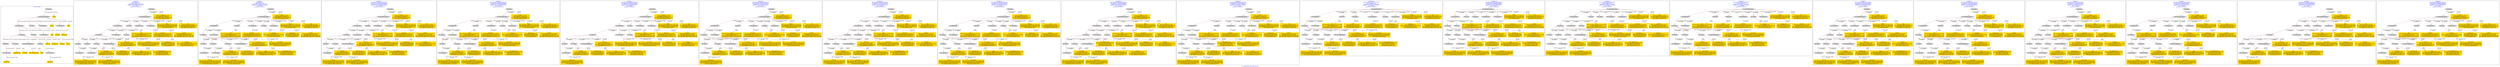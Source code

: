 digraph n0 {
fontcolor="blue"
remincross="true"
label="s17-s-houston-museum-of-fine-arts.json"
subgraph cluster_0 {
label="1-correct model"
n2[style="filled",color="white",fillcolor="lightgray",label="E12_Production1"];
n3[style="filled",color="white",fillcolor="lightgray",label="E21_Person1"];
n4[style="filled",color="white",fillcolor="lightgray",label="E55_Type1"];
n5[style="filled",color="white",fillcolor="lightgray",label="E52_Time-Span1"];
n6[style="filled",color="white",fillcolor="lightgray",label="E69_Death1"];
n7[style="filled",color="white",fillcolor="lightgray",label="E74_Group1"];
n8[style="filled",color="white",fillcolor="lightgray",label="E82_Actor_Appellation1"];
n9[style="filled",color="white",fillcolor="lightgray",label="E67_Birth1"];
n10[shape="plaintext",style="filled",fillcolor="gold",label="artist_uri"];
n11[style="filled",color="white",fillcolor="lightgray",label="E22_Man-Made_Object1"];
n12[style="filled",color="white",fillcolor="lightgray",label="E35_Title1"];
n13[style="filled",color="white",fillcolor="lightgray",label="E8_Acquisition1"];
n14[shape="plaintext",style="filled",fillcolor="gold",label="artdesc"];
n15[style="filled",color="white",fillcolor="lightgray",label="E54_Dimension1"];
n16[shape="plaintext",style="filled",fillcolor="gold",label="link"];
n17[shape="plaintext",style="filled",fillcolor="gold",label="title"];
n18[style="filled",color="white",fillcolor="lightgray",label="E38_Image1"];
n19[shape="plaintext",style="filled",fillcolor="gold",label="photo"];
n20[shape="plaintext",style="filled",fillcolor="gold",label="artyear"];
n21[style="filled",color="white",fillcolor="lightgray",label="E52_Time-Span2"];
n22[shape="plaintext",style="filled",fillcolor="gold",label="artist_birth"];
n23[style="filled",color="white",fillcolor="lightgray",label="E52_Time-Span3"];
n24[shape="plaintext",style="filled",fillcolor="gold",label="artist_death"];
n25[shape="plaintext",style="filled",fillcolor="gold",label="dimensions"];
n26[shape="plaintext",style="filled",fillcolor="gold",label="technique_uri"];
n27[shape="plaintext",style="filled",fillcolor="gold",label="technique"];
n28[shape="plaintext",style="filled",fillcolor="gold",label="nationality_URI"];
n29[shape="plaintext",style="filled",fillcolor="gold",label="nationality"];
n30[shape="plaintext",style="filled",fillcolor="gold",label="artist_appellation_uri"];
n31[shape="plaintext",style="filled",fillcolor="gold",label="artist"];
n32[shape="plaintext",style="filled",fillcolor="gold",label="credittext"];
}
subgraph cluster_1 {
label="candidate 0\nlink coherence:1.0\nnode coherence:1.0\nconfidence:0.4488873776973285\nmapping score:0.5246291258991095\ncost:29.99887\n-precision:0.93-recall:0.93"
n34[style="filled",color="white",fillcolor="lightgray",label="E12_Production1"];
n35[style="filled",color="white",fillcolor="lightgray",label="E21_Person1"];
n36[style="filled",color="white",fillcolor="lightgray",label="E52_Time-Span2"];
n37[style="filled",color="white",fillcolor="lightgray",label="E55_Type1"];
n38[style="filled",color="white",fillcolor="lightgray",label="E67_Birth1"];
n39[style="filled",color="white",fillcolor="lightgray",label="E69_Death1"];
n40[style="filled",color="white",fillcolor="lightgray",label="E74_Group1"];
n41[style="filled",color="white",fillcolor="lightgray",label="E82_Actor_Appellation1"];
n42[style="filled",color="white",fillcolor="lightgray",label="E22_Man-Made_Object1"];
n43[style="filled",color="white",fillcolor="lightgray",label="E35_Title1"];
n44[style="filled",color="white",fillcolor="lightgray",label="E54_Dimension1"];
n45[style="filled",color="white",fillcolor="lightgray",label="E8_Acquisition1"];
n46[style="filled",color="white",fillcolor="lightgray",label="E38_Image1"];
n47[style="filled",color="white",fillcolor="lightgray",label="E52_Time-Span1"];
n48[style="filled",color="white",fillcolor="lightgray",label="E52_Time-Span3"];
n49[shape="plaintext",style="filled",fillcolor="gold",label="nationality\n[E74_Group,label,0.486]\n[E74_Group,classLink,0.245]\n[E8_Acquisition,P3_has_note,0.149]\n[E30_Right,P3_has_note,0.12]"];
n50[shape="plaintext",style="filled",fillcolor="gold",label="artist\n[E82_Actor_Appellation,label,0.505]\n[E22_Man-Made_Object,P3_has_note,0.178]\n[E73_Information_Object,P3_has_note,0.162]\n[E30_Right,P3_has_note,0.155]"];
n51[shape="plaintext",style="filled",fillcolor="gold",label="credittext\n[E8_Acquisition,P3_has_note,0.419]\n[E30_Right,P3_has_note,0.389]\n[E22_Man-Made_Object,P3_has_note,0.102]\n[E73_Information_Object,P3_has_note,0.09]"];
n52[shape="plaintext",style="filled",fillcolor="gold",label="artist_death\n[E52_Time-Span,P82b_end_of_the_end,0.446]\n[E52_Time-Span,P82_at_some_time_within,0.365]\n[E52_Time-Span,P82a_begin_of_the_begin,0.129]\n[E52_Time-Span,label,0.06]"];
n53[shape="plaintext",style="filled",fillcolor="gold",label="artyear\n[E52_Time-Span,P82_at_some_time_within,0.445]\n[E52_Time-Span,P82b_end_of_the_end,0.258]\n[E52_Time-Span,P82a_begin_of_the_begin,0.174]\n[E12_Production,P3_has_note,0.123]"];
n54[shape="plaintext",style="filled",fillcolor="gold",label="artist_birth\n[E52_Time-Span,P82a_begin_of_the_begin,0.346]\n[E52_Time-Span,P82_at_some_time_within,0.302]\n[E52_Time-Span,P82b_end_of_the_end,0.287]\n[E52_Time-Span,label,0.064]"];
n55[shape="plaintext",style="filled",fillcolor="gold",label="artist_appellation_uri\n[E82_Actor_Appellation,classLink,0.795]\n[E21_Person,classLink,0.087]\n[E39_Actor,classLink,0.078]\n[E78_Collection,classLink,0.04]"];
n56[shape="plaintext",style="filled",fillcolor="gold",label="technique_uri\n[E55_Type,classLink,0.394]\n[E57_Material,classLink,0.323]\n[E74_Group,classLink,0.239]\n[E55_Type,label,0.043]"];
n57[shape="plaintext",style="filled",fillcolor="gold",label="nationality_URI\n[E74_Group,classLink,0.65]\n[E55_Type,classLink,0.201]\n[E57_Material,classLink,0.101]\n[E55_Type,label,0.048]"];
n58[shape="plaintext",style="filled",fillcolor="gold",label="title\n[E22_Man-Made_Object,P3_has_note,0.308]\n[E35_Title,label,0.282]\n[E73_Information_Object,P3_has_note,0.258]\n[E33_Linguistic_Object,P3_has_note,0.152]"];
n59[shape="plaintext",style="filled",fillcolor="gold",label="dimensions\n[E54_Dimension,P3_has_note,0.643]\n[E22_Man-Made_Object,classLink,0.125]\n[E34_Inscription,P3_has_note,0.117]\n[E22_Man-Made_Object,P3_has_note,0.115]"];
n60[shape="plaintext",style="filled",fillcolor="gold",label="artdesc\n[E22_Man-Made_Object,P3_has_note,0.332]\n[E73_Information_Object,P3_has_note,0.306]\n[E33_Linguistic_Object,P3_has_note,0.273]\n[E35_Title,label,0.089]"];
n61[shape="plaintext",style="filled",fillcolor="gold",label="link\n[E38_Image,classLink,0.469]\n[E22_Man-Made_Object,classLink,0.239]\n[E78_Collection,classLink,0.187]\n[E30_Right,P3_has_note,0.106]"];
n62[shape="plaintext",style="filled",fillcolor="gold",label="artist_uri\n[E21_Person,classLink,0.323]\n[E39_Actor,classLink,0.284]\n[E82_Actor_Appellation,classLink,0.283]\n[E78_Collection,classLink,0.11]"];
n63[shape="plaintext",style="filled",fillcolor="gold",label="technique\n[E55_Type,label,0.392]\n[E29_Design_or_Procedure,P3_has_note,0.38]\n[E57_Material,label,0.141]\n[E57_Material,classLink,0.087]"];
n64[shape="plaintext",style="filled",fillcolor="gold",label="photo\n[E38_Image,classLink,0.608]\n[E78_Collection,classLink,0.17]\n[E22_Man-Made_Object,classLink,0.159]\n[E21_Person,classLink,0.064]"];
}
subgraph cluster_2 {
label="candidate 1\nlink coherence:1.0\nnode coherence:1.0\nconfidence:0.4488873776973285\nmapping score:0.5246291258991095\ncost:29.99891\n-precision:0.9-recall:0.9"
n66[style="filled",color="white",fillcolor="lightgray",label="E12_Production1"];
n67[style="filled",color="white",fillcolor="lightgray",label="E21_Person1"];
n68[style="filled",color="white",fillcolor="lightgray",label="E52_Time-Span2"];
n69[style="filled",color="white",fillcolor="lightgray",label="E67_Birth1"];
n70[style="filled",color="white",fillcolor="lightgray",label="E69_Death1"];
n71[style="filled",color="white",fillcolor="lightgray",label="E74_Group1"];
n72[style="filled",color="white",fillcolor="lightgray",label="E82_Actor_Appellation1"];
n73[style="filled",color="white",fillcolor="lightgray",label="E22_Man-Made_Object1"];
n74[style="filled",color="white",fillcolor="lightgray",label="E35_Title1"];
n75[style="filled",color="white",fillcolor="lightgray",label="E54_Dimension1"];
n76[style="filled",color="white",fillcolor="lightgray",label="E55_Type2"];
n77[style="filled",color="white",fillcolor="lightgray",label="E8_Acquisition1"];
n78[style="filled",color="white",fillcolor="lightgray",label="E38_Image1"];
n79[style="filled",color="white",fillcolor="lightgray",label="E52_Time-Span1"];
n80[style="filled",color="white",fillcolor="lightgray",label="E52_Time-Span3"];
n81[shape="plaintext",style="filled",fillcolor="gold",label="nationality\n[E74_Group,label,0.486]\n[E74_Group,classLink,0.245]\n[E8_Acquisition,P3_has_note,0.149]\n[E30_Right,P3_has_note,0.12]"];
n82[shape="plaintext",style="filled",fillcolor="gold",label="artist\n[E82_Actor_Appellation,label,0.505]\n[E22_Man-Made_Object,P3_has_note,0.178]\n[E73_Information_Object,P3_has_note,0.162]\n[E30_Right,P3_has_note,0.155]"];
n83[shape="plaintext",style="filled",fillcolor="gold",label="credittext\n[E8_Acquisition,P3_has_note,0.419]\n[E30_Right,P3_has_note,0.389]\n[E22_Man-Made_Object,P3_has_note,0.102]\n[E73_Information_Object,P3_has_note,0.09]"];
n84[shape="plaintext",style="filled",fillcolor="gold",label="artist_death\n[E52_Time-Span,P82b_end_of_the_end,0.446]\n[E52_Time-Span,P82_at_some_time_within,0.365]\n[E52_Time-Span,P82a_begin_of_the_begin,0.129]\n[E52_Time-Span,label,0.06]"];
n85[shape="plaintext",style="filled",fillcolor="gold",label="artyear\n[E52_Time-Span,P82_at_some_time_within,0.445]\n[E52_Time-Span,P82b_end_of_the_end,0.258]\n[E52_Time-Span,P82a_begin_of_the_begin,0.174]\n[E12_Production,P3_has_note,0.123]"];
n86[shape="plaintext",style="filled",fillcolor="gold",label="artist_birth\n[E52_Time-Span,P82a_begin_of_the_begin,0.346]\n[E52_Time-Span,P82_at_some_time_within,0.302]\n[E52_Time-Span,P82b_end_of_the_end,0.287]\n[E52_Time-Span,label,0.064]"];
n87[shape="plaintext",style="filled",fillcolor="gold",label="artist_appellation_uri\n[E82_Actor_Appellation,classLink,0.795]\n[E21_Person,classLink,0.087]\n[E39_Actor,classLink,0.078]\n[E78_Collection,classLink,0.04]"];
n88[shape="plaintext",style="filled",fillcolor="gold",label="nationality_URI\n[E74_Group,classLink,0.65]\n[E55_Type,classLink,0.201]\n[E57_Material,classLink,0.101]\n[E55_Type,label,0.048]"];
n89[shape="plaintext",style="filled",fillcolor="gold",label="title\n[E22_Man-Made_Object,P3_has_note,0.308]\n[E35_Title,label,0.282]\n[E73_Information_Object,P3_has_note,0.258]\n[E33_Linguistic_Object,P3_has_note,0.152]"];
n90[shape="plaintext",style="filled",fillcolor="gold",label="technique\n[E55_Type,label,0.392]\n[E29_Design_or_Procedure,P3_has_note,0.38]\n[E57_Material,label,0.141]\n[E57_Material,classLink,0.087]"];
n91[shape="plaintext",style="filled",fillcolor="gold",label="dimensions\n[E54_Dimension,P3_has_note,0.643]\n[E22_Man-Made_Object,classLink,0.125]\n[E34_Inscription,P3_has_note,0.117]\n[E22_Man-Made_Object,P3_has_note,0.115]"];
n92[shape="plaintext",style="filled",fillcolor="gold",label="artdesc\n[E22_Man-Made_Object,P3_has_note,0.332]\n[E73_Information_Object,P3_has_note,0.306]\n[E33_Linguistic_Object,P3_has_note,0.273]\n[E35_Title,label,0.089]"];
n93[shape="plaintext",style="filled",fillcolor="gold",label="link\n[E38_Image,classLink,0.469]\n[E22_Man-Made_Object,classLink,0.239]\n[E78_Collection,classLink,0.187]\n[E30_Right,P3_has_note,0.106]"];
n94[shape="plaintext",style="filled",fillcolor="gold",label="artist_uri\n[E21_Person,classLink,0.323]\n[E39_Actor,classLink,0.284]\n[E82_Actor_Appellation,classLink,0.283]\n[E78_Collection,classLink,0.11]"];
n95[shape="plaintext",style="filled",fillcolor="gold",label="technique_uri\n[E55_Type,classLink,0.394]\n[E57_Material,classLink,0.323]\n[E74_Group,classLink,0.239]\n[E55_Type,label,0.043]"];
n96[shape="plaintext",style="filled",fillcolor="gold",label="photo\n[E38_Image,classLink,0.608]\n[E78_Collection,classLink,0.17]\n[E22_Man-Made_Object,classLink,0.159]\n[E21_Person,classLink,0.064]"];
}
subgraph cluster_3 {
label="candidate 10\nlink coherence:0.9642857142857143\nnode coherence:0.9629629629629629\nconfidence:0.45389976690705863\nmapping score:0.5243709099566739\ncost:126.99898\n-precision:0.89-recall:0.83"
n98[style="filled",color="white",fillcolor="lightgray",label="E12_Production1"];
n99[style="filled",color="white",fillcolor="lightgray",label="E21_Person1"];
n100[style="filled",color="white",fillcolor="lightgray",label="E52_Time-Span2"];
n101[style="filled",color="white",fillcolor="lightgray",label="E55_Type1"];
n102[style="filled",color="white",fillcolor="lightgray",label="E67_Birth1"];
n103[style="filled",color="white",fillcolor="lightgray",label="E74_Group1"];
n104[style="filled",color="white",fillcolor="lightgray",label="E82_Actor_Appellation1"];
n105[style="filled",color="white",fillcolor="lightgray",label="E22_Man-Made_Object1"];
n106[style="filled",color="white",fillcolor="lightgray",label="E35_Title1"];
n107[style="filled",color="white",fillcolor="lightgray",label="E54_Dimension1"];
n108[style="filled",color="white",fillcolor="lightgray",label="E8_Acquisition1"];
n109[style="filled",color="white",fillcolor="lightgray",label="E38_Image1"];
n110[style="filled",color="white",fillcolor="lightgray",label="E52_Time-Span1"];
n111[shape="plaintext",style="filled",fillcolor="gold",label="nationality\n[E74_Group,label,0.486]\n[E74_Group,classLink,0.245]\n[E8_Acquisition,P3_has_note,0.149]\n[E30_Right,P3_has_note,0.12]"];
n112[shape="plaintext",style="filled",fillcolor="gold",label="artist\n[E82_Actor_Appellation,label,0.505]\n[E22_Man-Made_Object,P3_has_note,0.178]\n[E73_Information_Object,P3_has_note,0.162]\n[E30_Right,P3_has_note,0.155]"];
n113[shape="plaintext",style="filled",fillcolor="gold",label="credittext\n[E8_Acquisition,P3_has_note,0.419]\n[E30_Right,P3_has_note,0.389]\n[E22_Man-Made_Object,P3_has_note,0.102]\n[E73_Information_Object,P3_has_note,0.09]"];
n114[shape="plaintext",style="filled",fillcolor="gold",label="artyear\n[E52_Time-Span,P82_at_some_time_within,0.445]\n[E52_Time-Span,P82b_end_of_the_end,0.258]\n[E52_Time-Span,P82a_begin_of_the_begin,0.174]\n[E12_Production,P3_has_note,0.123]"];
n115[shape="plaintext",style="filled",fillcolor="gold",label="artist_birth\n[E52_Time-Span,P82a_begin_of_the_begin,0.346]\n[E52_Time-Span,P82_at_some_time_within,0.302]\n[E52_Time-Span,P82b_end_of_the_end,0.287]\n[E52_Time-Span,label,0.064]"];
n116[shape="plaintext",style="filled",fillcolor="gold",label="artist_death\n[E52_Time-Span,P82b_end_of_the_end,0.446]\n[E52_Time-Span,P82_at_some_time_within,0.365]\n[E52_Time-Span,P82a_begin_of_the_begin,0.129]\n[E52_Time-Span,label,0.06]"];
n117[shape="plaintext",style="filled",fillcolor="gold",label="artist_appellation_uri\n[E82_Actor_Appellation,classLink,0.795]\n[E21_Person,classLink,0.087]\n[E39_Actor,classLink,0.078]\n[E78_Collection,classLink,0.04]"];
n118[shape="plaintext",style="filled",fillcolor="gold",label="technique_uri\n[E55_Type,classLink,0.394]\n[E57_Material,classLink,0.323]\n[E74_Group,classLink,0.239]\n[E55_Type,label,0.043]"];
n119[shape="plaintext",style="filled",fillcolor="gold",label="nationality_URI\n[E74_Group,classLink,0.65]\n[E55_Type,classLink,0.201]\n[E57_Material,classLink,0.101]\n[E55_Type,label,0.048]"];
n120[shape="plaintext",style="filled",fillcolor="gold",label="title\n[E22_Man-Made_Object,P3_has_note,0.308]\n[E35_Title,label,0.282]\n[E73_Information_Object,P3_has_note,0.258]\n[E33_Linguistic_Object,P3_has_note,0.152]"];
n121[shape="plaintext",style="filled",fillcolor="gold",label="dimensions\n[E54_Dimension,P3_has_note,0.643]\n[E22_Man-Made_Object,classLink,0.125]\n[E34_Inscription,P3_has_note,0.117]\n[E22_Man-Made_Object,P3_has_note,0.115]"];
n122[shape="plaintext",style="filled",fillcolor="gold",label="artdesc\n[E22_Man-Made_Object,P3_has_note,0.332]\n[E73_Information_Object,P3_has_note,0.306]\n[E33_Linguistic_Object,P3_has_note,0.273]\n[E35_Title,label,0.089]"];
n123[shape="plaintext",style="filled",fillcolor="gold",label="link\n[E38_Image,classLink,0.469]\n[E22_Man-Made_Object,classLink,0.239]\n[E78_Collection,classLink,0.187]\n[E30_Right,P3_has_note,0.106]"];
n124[shape="plaintext",style="filled",fillcolor="gold",label="artist_uri\n[E21_Person,classLink,0.323]\n[E39_Actor,classLink,0.284]\n[E82_Actor_Appellation,classLink,0.283]\n[E78_Collection,classLink,0.11]"];
n125[shape="plaintext",style="filled",fillcolor="gold",label="technique\n[E55_Type,label,0.392]\n[E29_Design_or_Procedure,P3_has_note,0.38]\n[E57_Material,label,0.141]\n[E57_Material,classLink,0.087]"];
n126[shape="plaintext",style="filled",fillcolor="gold",label="photo\n[E38_Image,classLink,0.608]\n[E78_Collection,classLink,0.17]\n[E22_Man-Made_Object,classLink,0.159]\n[E21_Person,classLink,0.064]"];
}
subgraph cluster_4 {
label="candidate 11\nlink coherence:0.9642857142857143\nnode coherence:0.9629629629629629\nconfidence:0.45389976690705863\nmapping score:0.5243709099566739\ncost:126.99902\n-precision:0.86-recall:0.8"
n128[style="filled",color="white",fillcolor="lightgray",label="E12_Production1"];
n129[style="filled",color="white",fillcolor="lightgray",label="E21_Person1"];
n130[style="filled",color="white",fillcolor="lightgray",label="E52_Time-Span2"];
n131[style="filled",color="white",fillcolor="lightgray",label="E67_Birth1"];
n132[style="filled",color="white",fillcolor="lightgray",label="E74_Group1"];
n133[style="filled",color="white",fillcolor="lightgray",label="E82_Actor_Appellation1"];
n134[style="filled",color="white",fillcolor="lightgray",label="E22_Man-Made_Object1"];
n135[style="filled",color="white",fillcolor="lightgray",label="E35_Title1"];
n136[style="filled",color="white",fillcolor="lightgray",label="E54_Dimension1"];
n137[style="filled",color="white",fillcolor="lightgray",label="E55_Type2"];
n138[style="filled",color="white",fillcolor="lightgray",label="E8_Acquisition1"];
n139[style="filled",color="white",fillcolor="lightgray",label="E38_Image1"];
n140[style="filled",color="white",fillcolor="lightgray",label="E52_Time-Span1"];
n141[shape="plaintext",style="filled",fillcolor="gold",label="nationality\n[E74_Group,label,0.486]\n[E74_Group,classLink,0.245]\n[E8_Acquisition,P3_has_note,0.149]\n[E30_Right,P3_has_note,0.12]"];
n142[shape="plaintext",style="filled",fillcolor="gold",label="artist\n[E82_Actor_Appellation,label,0.505]\n[E22_Man-Made_Object,P3_has_note,0.178]\n[E73_Information_Object,P3_has_note,0.162]\n[E30_Right,P3_has_note,0.155]"];
n143[shape="plaintext",style="filled",fillcolor="gold",label="credittext\n[E8_Acquisition,P3_has_note,0.419]\n[E30_Right,P3_has_note,0.389]\n[E22_Man-Made_Object,P3_has_note,0.102]\n[E73_Information_Object,P3_has_note,0.09]"];
n144[shape="plaintext",style="filled",fillcolor="gold",label="artyear\n[E52_Time-Span,P82_at_some_time_within,0.445]\n[E52_Time-Span,P82b_end_of_the_end,0.258]\n[E52_Time-Span,P82a_begin_of_the_begin,0.174]\n[E12_Production,P3_has_note,0.123]"];
n145[shape="plaintext",style="filled",fillcolor="gold",label="artist_birth\n[E52_Time-Span,P82a_begin_of_the_begin,0.346]\n[E52_Time-Span,P82_at_some_time_within,0.302]\n[E52_Time-Span,P82b_end_of_the_end,0.287]\n[E52_Time-Span,label,0.064]"];
n146[shape="plaintext",style="filled",fillcolor="gold",label="artist_death\n[E52_Time-Span,P82b_end_of_the_end,0.446]\n[E52_Time-Span,P82_at_some_time_within,0.365]\n[E52_Time-Span,P82a_begin_of_the_begin,0.129]\n[E52_Time-Span,label,0.06]"];
n147[shape="plaintext",style="filled",fillcolor="gold",label="artist_appellation_uri\n[E82_Actor_Appellation,classLink,0.795]\n[E21_Person,classLink,0.087]\n[E39_Actor,classLink,0.078]\n[E78_Collection,classLink,0.04]"];
n148[shape="plaintext",style="filled",fillcolor="gold",label="nationality_URI\n[E74_Group,classLink,0.65]\n[E55_Type,classLink,0.201]\n[E57_Material,classLink,0.101]\n[E55_Type,label,0.048]"];
n149[shape="plaintext",style="filled",fillcolor="gold",label="title\n[E22_Man-Made_Object,P3_has_note,0.308]\n[E35_Title,label,0.282]\n[E73_Information_Object,P3_has_note,0.258]\n[E33_Linguistic_Object,P3_has_note,0.152]"];
n150[shape="plaintext",style="filled",fillcolor="gold",label="technique\n[E55_Type,label,0.392]\n[E29_Design_or_Procedure,P3_has_note,0.38]\n[E57_Material,label,0.141]\n[E57_Material,classLink,0.087]"];
n151[shape="plaintext",style="filled",fillcolor="gold",label="dimensions\n[E54_Dimension,P3_has_note,0.643]\n[E22_Man-Made_Object,classLink,0.125]\n[E34_Inscription,P3_has_note,0.117]\n[E22_Man-Made_Object,P3_has_note,0.115]"];
n152[shape="plaintext",style="filled",fillcolor="gold",label="artdesc\n[E22_Man-Made_Object,P3_has_note,0.332]\n[E73_Information_Object,P3_has_note,0.306]\n[E33_Linguistic_Object,P3_has_note,0.273]\n[E35_Title,label,0.089]"];
n153[shape="plaintext",style="filled",fillcolor="gold",label="link\n[E38_Image,classLink,0.469]\n[E22_Man-Made_Object,classLink,0.239]\n[E78_Collection,classLink,0.187]\n[E30_Right,P3_has_note,0.106]"];
n154[shape="plaintext",style="filled",fillcolor="gold",label="artist_uri\n[E21_Person,classLink,0.323]\n[E39_Actor,classLink,0.284]\n[E82_Actor_Appellation,classLink,0.283]\n[E78_Collection,classLink,0.11]"];
n155[shape="plaintext",style="filled",fillcolor="gold",label="technique_uri\n[E55_Type,classLink,0.394]\n[E57_Material,classLink,0.323]\n[E74_Group,classLink,0.239]\n[E55_Type,label,0.043]"];
n156[shape="plaintext",style="filled",fillcolor="gold",label="photo\n[E38_Image,classLink,0.608]\n[E78_Collection,classLink,0.17]\n[E22_Man-Made_Object,classLink,0.159]\n[E21_Person,classLink,0.064]"];
}
subgraph cluster_5 {
label="candidate 12\nlink coherence:0.9642857142857143\nnode coherence:0.9629629629629629\nconfidence:0.4516339476755766\nmapping score:0.5236156368795132\ncost:27.99898\n-precision:0.93-recall:0.87"
n158[style="filled",color="white",fillcolor="lightgray",label="E12_Production1"];
n159[style="filled",color="white",fillcolor="lightgray",label="E21_Person1"];
n160[style="filled",color="white",fillcolor="lightgray",label="E52_Time-Span2"];
n161[style="filled",color="white",fillcolor="lightgray",label="E55_Type1"];
n162[style="filled",color="white",fillcolor="lightgray",label="E67_Birth1"];
n163[style="filled",color="white",fillcolor="lightgray",label="E74_Group1"];
n164[style="filled",color="white",fillcolor="lightgray",label="E82_Actor_Appellation1"];
n165[style="filled",color="white",fillcolor="lightgray",label="E22_Man-Made_Object1"];
n166[style="filled",color="white",fillcolor="lightgray",label="E35_Title1"];
n167[style="filled",color="white",fillcolor="lightgray",label="E54_Dimension1"];
n168[style="filled",color="white",fillcolor="lightgray",label="E8_Acquisition1"];
n169[style="filled",color="white",fillcolor="lightgray",label="E38_Image1"];
n170[style="filled",color="white",fillcolor="lightgray",label="E52_Time-Span1"];
n171[shape="plaintext",style="filled",fillcolor="gold",label="nationality\n[E74_Group,label,0.486]\n[E74_Group,classLink,0.245]\n[E8_Acquisition,P3_has_note,0.149]\n[E30_Right,P3_has_note,0.12]"];
n172[shape="plaintext",style="filled",fillcolor="gold",label="artist\n[E82_Actor_Appellation,label,0.505]\n[E22_Man-Made_Object,P3_has_note,0.178]\n[E73_Information_Object,P3_has_note,0.162]\n[E30_Right,P3_has_note,0.155]"];
n173[shape="plaintext",style="filled",fillcolor="gold",label="credittext\n[E8_Acquisition,P3_has_note,0.419]\n[E30_Right,P3_has_note,0.389]\n[E22_Man-Made_Object,P3_has_note,0.102]\n[E73_Information_Object,P3_has_note,0.09]"];
n174[shape="plaintext",style="filled",fillcolor="gold",label="artist_death\n[E52_Time-Span,P82b_end_of_the_end,0.446]\n[E52_Time-Span,P82_at_some_time_within,0.365]\n[E52_Time-Span,P82a_begin_of_the_begin,0.129]\n[E52_Time-Span,label,0.06]"];
n175[shape="plaintext",style="filled",fillcolor="gold",label="artyear\n[E52_Time-Span,P82_at_some_time_within,0.445]\n[E52_Time-Span,P82b_end_of_the_end,0.258]\n[E52_Time-Span,P82a_begin_of_the_begin,0.174]\n[E12_Production,P3_has_note,0.123]"];
n176[shape="plaintext",style="filled",fillcolor="gold",label="artist_appellation_uri\n[E82_Actor_Appellation,classLink,0.795]\n[E21_Person,classLink,0.087]\n[E39_Actor,classLink,0.078]\n[E78_Collection,classLink,0.04]"];
n177[shape="plaintext",style="filled",fillcolor="gold",label="technique_uri\n[E55_Type,classLink,0.394]\n[E57_Material,classLink,0.323]\n[E74_Group,classLink,0.239]\n[E55_Type,label,0.043]"];
n178[shape="plaintext",style="filled",fillcolor="gold",label="nationality_URI\n[E74_Group,classLink,0.65]\n[E55_Type,classLink,0.201]\n[E57_Material,classLink,0.101]\n[E55_Type,label,0.048]"];
n179[shape="plaintext",style="filled",fillcolor="gold",label="title\n[E22_Man-Made_Object,P3_has_note,0.308]\n[E35_Title,label,0.282]\n[E73_Information_Object,P3_has_note,0.258]\n[E33_Linguistic_Object,P3_has_note,0.152]"];
n180[shape="plaintext",style="filled",fillcolor="gold",label="dimensions\n[E54_Dimension,P3_has_note,0.643]\n[E22_Man-Made_Object,classLink,0.125]\n[E34_Inscription,P3_has_note,0.117]\n[E22_Man-Made_Object,P3_has_note,0.115]"];
n181[shape="plaintext",style="filled",fillcolor="gold",label="artdesc\n[E22_Man-Made_Object,P3_has_note,0.332]\n[E73_Information_Object,P3_has_note,0.306]\n[E33_Linguistic_Object,P3_has_note,0.273]\n[E35_Title,label,0.089]"];
n182[shape="plaintext",style="filled",fillcolor="gold",label="link\n[E38_Image,classLink,0.469]\n[E22_Man-Made_Object,classLink,0.239]\n[E78_Collection,classLink,0.187]\n[E30_Right,P3_has_note,0.106]"];
n183[shape="plaintext",style="filled",fillcolor="gold",label="artist_uri\n[E21_Person,classLink,0.323]\n[E39_Actor,classLink,0.284]\n[E82_Actor_Appellation,classLink,0.283]\n[E78_Collection,classLink,0.11]"];
n184[shape="plaintext",style="filled",fillcolor="gold",label="artist_birth\n[E52_Time-Span,P82a_begin_of_the_begin,0.346]\n[E52_Time-Span,P82_at_some_time_within,0.302]\n[E52_Time-Span,P82b_end_of_the_end,0.287]\n[E52_Time-Span,label,0.064]"];
n185[shape="plaintext",style="filled",fillcolor="gold",label="technique\n[E55_Type,label,0.392]\n[E29_Design_or_Procedure,P3_has_note,0.38]\n[E57_Material,label,0.141]\n[E57_Material,classLink,0.087]"];
n186[shape="plaintext",style="filled",fillcolor="gold",label="photo\n[E38_Image,classLink,0.608]\n[E78_Collection,classLink,0.17]\n[E22_Man-Made_Object,classLink,0.159]\n[E21_Person,classLink,0.064]"];
}
subgraph cluster_6 {
label="candidate 13\nlink coherence:0.9642857142857143\nnode coherence:0.9629629629629629\nconfidence:0.4516339476755766\nmapping score:0.5236156368795132\ncost:27.99902\n-precision:0.89-recall:0.83"
n188[style="filled",color="white",fillcolor="lightgray",label="E12_Production1"];
n189[style="filled",color="white",fillcolor="lightgray",label="E21_Person1"];
n190[style="filled",color="white",fillcolor="lightgray",label="E52_Time-Span2"];
n191[style="filled",color="white",fillcolor="lightgray",label="E67_Birth1"];
n192[style="filled",color="white",fillcolor="lightgray",label="E74_Group1"];
n193[style="filled",color="white",fillcolor="lightgray",label="E82_Actor_Appellation1"];
n194[style="filled",color="white",fillcolor="lightgray",label="E22_Man-Made_Object1"];
n195[style="filled",color="white",fillcolor="lightgray",label="E35_Title1"];
n196[style="filled",color="white",fillcolor="lightgray",label="E54_Dimension1"];
n197[style="filled",color="white",fillcolor="lightgray",label="E55_Type2"];
n198[style="filled",color="white",fillcolor="lightgray",label="E8_Acquisition1"];
n199[style="filled",color="white",fillcolor="lightgray",label="E38_Image1"];
n200[style="filled",color="white",fillcolor="lightgray",label="E52_Time-Span1"];
n201[shape="plaintext",style="filled",fillcolor="gold",label="nationality\n[E74_Group,label,0.486]\n[E74_Group,classLink,0.245]\n[E8_Acquisition,P3_has_note,0.149]\n[E30_Right,P3_has_note,0.12]"];
n202[shape="plaintext",style="filled",fillcolor="gold",label="artist\n[E82_Actor_Appellation,label,0.505]\n[E22_Man-Made_Object,P3_has_note,0.178]\n[E73_Information_Object,P3_has_note,0.162]\n[E30_Right,P3_has_note,0.155]"];
n203[shape="plaintext",style="filled",fillcolor="gold",label="credittext\n[E8_Acquisition,P3_has_note,0.419]\n[E30_Right,P3_has_note,0.389]\n[E22_Man-Made_Object,P3_has_note,0.102]\n[E73_Information_Object,P3_has_note,0.09]"];
n204[shape="plaintext",style="filled",fillcolor="gold",label="artist_death\n[E52_Time-Span,P82b_end_of_the_end,0.446]\n[E52_Time-Span,P82_at_some_time_within,0.365]\n[E52_Time-Span,P82a_begin_of_the_begin,0.129]\n[E52_Time-Span,label,0.06]"];
n205[shape="plaintext",style="filled",fillcolor="gold",label="artyear\n[E52_Time-Span,P82_at_some_time_within,0.445]\n[E52_Time-Span,P82b_end_of_the_end,0.258]\n[E52_Time-Span,P82a_begin_of_the_begin,0.174]\n[E12_Production,P3_has_note,0.123]"];
n206[shape="plaintext",style="filled",fillcolor="gold",label="artist_appellation_uri\n[E82_Actor_Appellation,classLink,0.795]\n[E21_Person,classLink,0.087]\n[E39_Actor,classLink,0.078]\n[E78_Collection,classLink,0.04]"];
n207[shape="plaintext",style="filled",fillcolor="gold",label="nationality_URI\n[E74_Group,classLink,0.65]\n[E55_Type,classLink,0.201]\n[E57_Material,classLink,0.101]\n[E55_Type,label,0.048]"];
n208[shape="plaintext",style="filled",fillcolor="gold",label="title\n[E22_Man-Made_Object,P3_has_note,0.308]\n[E35_Title,label,0.282]\n[E73_Information_Object,P3_has_note,0.258]\n[E33_Linguistic_Object,P3_has_note,0.152]"];
n209[shape="plaintext",style="filled",fillcolor="gold",label="technique\n[E55_Type,label,0.392]\n[E29_Design_or_Procedure,P3_has_note,0.38]\n[E57_Material,label,0.141]\n[E57_Material,classLink,0.087]"];
n210[shape="plaintext",style="filled",fillcolor="gold",label="dimensions\n[E54_Dimension,P3_has_note,0.643]\n[E22_Man-Made_Object,classLink,0.125]\n[E34_Inscription,P3_has_note,0.117]\n[E22_Man-Made_Object,P3_has_note,0.115]"];
n211[shape="plaintext",style="filled",fillcolor="gold",label="artdesc\n[E22_Man-Made_Object,P3_has_note,0.332]\n[E73_Information_Object,P3_has_note,0.306]\n[E33_Linguistic_Object,P3_has_note,0.273]\n[E35_Title,label,0.089]"];
n212[shape="plaintext",style="filled",fillcolor="gold",label="link\n[E38_Image,classLink,0.469]\n[E22_Man-Made_Object,classLink,0.239]\n[E78_Collection,classLink,0.187]\n[E30_Right,P3_has_note,0.106]"];
n213[shape="plaintext",style="filled",fillcolor="gold",label="artist_uri\n[E21_Person,classLink,0.323]\n[E39_Actor,classLink,0.284]\n[E82_Actor_Appellation,classLink,0.283]\n[E78_Collection,classLink,0.11]"];
n214[shape="plaintext",style="filled",fillcolor="gold",label="artist_birth\n[E52_Time-Span,P82a_begin_of_the_begin,0.346]\n[E52_Time-Span,P82_at_some_time_within,0.302]\n[E52_Time-Span,P82b_end_of_the_end,0.287]\n[E52_Time-Span,label,0.064]"];
n215[shape="plaintext",style="filled",fillcolor="gold",label="technique_uri\n[E55_Type,classLink,0.394]\n[E57_Material,classLink,0.323]\n[E74_Group,classLink,0.239]\n[E55_Type,label,0.043]"];
n216[shape="plaintext",style="filled",fillcolor="gold",label="photo\n[E38_Image,classLink,0.608]\n[E78_Collection,classLink,0.17]\n[E22_Man-Made_Object,classLink,0.159]\n[E21_Person,classLink,0.064]"];
}
subgraph cluster_7 {
label="candidate 14\nlink coherence:0.9642857142857143\nnode coherence:0.9629629629629629\nconfidence:0.4516339476755766\nmapping score:0.5236156368795132\ncost:126.99898\n-precision:0.89-recall:0.83"
n218[style="filled",color="white",fillcolor="lightgray",label="E12_Production1"];
n219[style="filled",color="white",fillcolor="lightgray",label="E21_Person1"];
n220[style="filled",color="white",fillcolor="lightgray",label="E52_Time-Span2"];
n221[style="filled",color="white",fillcolor="lightgray",label="E55_Type1"];
n222[style="filled",color="white",fillcolor="lightgray",label="E67_Birth1"];
n223[style="filled",color="white",fillcolor="lightgray",label="E74_Group1"];
n224[style="filled",color="white",fillcolor="lightgray",label="E82_Actor_Appellation1"];
n225[style="filled",color="white",fillcolor="lightgray",label="E22_Man-Made_Object1"];
n226[style="filled",color="white",fillcolor="lightgray",label="E35_Title1"];
n227[style="filled",color="white",fillcolor="lightgray",label="E54_Dimension1"];
n228[style="filled",color="white",fillcolor="lightgray",label="E8_Acquisition1"];
n229[style="filled",color="white",fillcolor="lightgray",label="E38_Image1"];
n230[style="filled",color="white",fillcolor="lightgray",label="E52_Time-Span1"];
n231[shape="plaintext",style="filled",fillcolor="gold",label="nationality\n[E74_Group,label,0.486]\n[E74_Group,classLink,0.245]\n[E8_Acquisition,P3_has_note,0.149]\n[E30_Right,P3_has_note,0.12]"];
n232[shape="plaintext",style="filled",fillcolor="gold",label="artist\n[E82_Actor_Appellation,label,0.505]\n[E22_Man-Made_Object,P3_has_note,0.178]\n[E73_Information_Object,P3_has_note,0.162]\n[E30_Right,P3_has_note,0.155]"];
n233[shape="plaintext",style="filled",fillcolor="gold",label="credittext\n[E8_Acquisition,P3_has_note,0.419]\n[E30_Right,P3_has_note,0.389]\n[E22_Man-Made_Object,P3_has_note,0.102]\n[E73_Information_Object,P3_has_note,0.09]"];
n234[shape="plaintext",style="filled",fillcolor="gold",label="artyear\n[E52_Time-Span,P82_at_some_time_within,0.445]\n[E52_Time-Span,P82b_end_of_the_end,0.258]\n[E52_Time-Span,P82a_begin_of_the_begin,0.174]\n[E12_Production,P3_has_note,0.123]"];
n235[shape="plaintext",style="filled",fillcolor="gold",label="artist_death\n[E52_Time-Span,P82b_end_of_the_end,0.446]\n[E52_Time-Span,P82_at_some_time_within,0.365]\n[E52_Time-Span,P82a_begin_of_the_begin,0.129]\n[E52_Time-Span,label,0.06]"];
n236[shape="plaintext",style="filled",fillcolor="gold",label="artist_appellation_uri\n[E82_Actor_Appellation,classLink,0.795]\n[E21_Person,classLink,0.087]\n[E39_Actor,classLink,0.078]\n[E78_Collection,classLink,0.04]"];
n237[shape="plaintext",style="filled",fillcolor="gold",label="technique_uri\n[E55_Type,classLink,0.394]\n[E57_Material,classLink,0.323]\n[E74_Group,classLink,0.239]\n[E55_Type,label,0.043]"];
n238[shape="plaintext",style="filled",fillcolor="gold",label="nationality_URI\n[E74_Group,classLink,0.65]\n[E55_Type,classLink,0.201]\n[E57_Material,classLink,0.101]\n[E55_Type,label,0.048]"];
n239[shape="plaintext",style="filled",fillcolor="gold",label="title\n[E22_Man-Made_Object,P3_has_note,0.308]\n[E35_Title,label,0.282]\n[E73_Information_Object,P3_has_note,0.258]\n[E33_Linguistic_Object,P3_has_note,0.152]"];
n240[shape="plaintext",style="filled",fillcolor="gold",label="dimensions\n[E54_Dimension,P3_has_note,0.643]\n[E22_Man-Made_Object,classLink,0.125]\n[E34_Inscription,P3_has_note,0.117]\n[E22_Man-Made_Object,P3_has_note,0.115]"];
n241[shape="plaintext",style="filled",fillcolor="gold",label="artdesc\n[E22_Man-Made_Object,P3_has_note,0.332]\n[E73_Information_Object,P3_has_note,0.306]\n[E33_Linguistic_Object,P3_has_note,0.273]\n[E35_Title,label,0.089]"];
n242[shape="plaintext",style="filled",fillcolor="gold",label="link\n[E38_Image,classLink,0.469]\n[E22_Man-Made_Object,classLink,0.239]\n[E78_Collection,classLink,0.187]\n[E30_Right,P3_has_note,0.106]"];
n243[shape="plaintext",style="filled",fillcolor="gold",label="artist_birth\n[E52_Time-Span,P82a_begin_of_the_begin,0.346]\n[E52_Time-Span,P82_at_some_time_within,0.302]\n[E52_Time-Span,P82b_end_of_the_end,0.287]\n[E52_Time-Span,label,0.064]"];
n244[shape="plaintext",style="filled",fillcolor="gold",label="artist_uri\n[E21_Person,classLink,0.323]\n[E39_Actor,classLink,0.284]\n[E82_Actor_Appellation,classLink,0.283]\n[E78_Collection,classLink,0.11]"];
n245[shape="plaintext",style="filled",fillcolor="gold",label="technique\n[E55_Type,label,0.392]\n[E29_Design_or_Procedure,P3_has_note,0.38]\n[E57_Material,label,0.141]\n[E57_Material,classLink,0.087]"];
n246[shape="plaintext",style="filled",fillcolor="gold",label="photo\n[E38_Image,classLink,0.608]\n[E78_Collection,classLink,0.17]\n[E22_Man-Made_Object,classLink,0.159]\n[E21_Person,classLink,0.064]"];
}
subgraph cluster_8 {
label="candidate 15\nlink coherence:0.9642857142857143\nnode coherence:0.9629629629629629\nconfidence:0.4516339476755766\nmapping score:0.5236156368795132\ncost:126.99902\n-precision:0.86-recall:0.8"
n248[style="filled",color="white",fillcolor="lightgray",label="E12_Production1"];
n249[style="filled",color="white",fillcolor="lightgray",label="E21_Person1"];
n250[style="filled",color="white",fillcolor="lightgray",label="E52_Time-Span2"];
n251[style="filled",color="white",fillcolor="lightgray",label="E67_Birth1"];
n252[style="filled",color="white",fillcolor="lightgray",label="E74_Group1"];
n253[style="filled",color="white",fillcolor="lightgray",label="E82_Actor_Appellation1"];
n254[style="filled",color="white",fillcolor="lightgray",label="E22_Man-Made_Object1"];
n255[style="filled",color="white",fillcolor="lightgray",label="E35_Title1"];
n256[style="filled",color="white",fillcolor="lightgray",label="E54_Dimension1"];
n257[style="filled",color="white",fillcolor="lightgray",label="E55_Type2"];
n258[style="filled",color="white",fillcolor="lightgray",label="E8_Acquisition1"];
n259[style="filled",color="white",fillcolor="lightgray",label="E38_Image1"];
n260[style="filled",color="white",fillcolor="lightgray",label="E52_Time-Span1"];
n261[shape="plaintext",style="filled",fillcolor="gold",label="nationality\n[E74_Group,label,0.486]\n[E74_Group,classLink,0.245]\n[E8_Acquisition,P3_has_note,0.149]\n[E30_Right,P3_has_note,0.12]"];
n262[shape="plaintext",style="filled",fillcolor="gold",label="artist\n[E82_Actor_Appellation,label,0.505]\n[E22_Man-Made_Object,P3_has_note,0.178]\n[E73_Information_Object,P3_has_note,0.162]\n[E30_Right,P3_has_note,0.155]"];
n263[shape="plaintext",style="filled",fillcolor="gold",label="credittext\n[E8_Acquisition,P3_has_note,0.419]\n[E30_Right,P3_has_note,0.389]\n[E22_Man-Made_Object,P3_has_note,0.102]\n[E73_Information_Object,P3_has_note,0.09]"];
n264[shape="plaintext",style="filled",fillcolor="gold",label="artyear\n[E52_Time-Span,P82_at_some_time_within,0.445]\n[E52_Time-Span,P82b_end_of_the_end,0.258]\n[E52_Time-Span,P82a_begin_of_the_begin,0.174]\n[E12_Production,P3_has_note,0.123]"];
n265[shape="plaintext",style="filled",fillcolor="gold",label="artist_death\n[E52_Time-Span,P82b_end_of_the_end,0.446]\n[E52_Time-Span,P82_at_some_time_within,0.365]\n[E52_Time-Span,P82a_begin_of_the_begin,0.129]\n[E52_Time-Span,label,0.06]"];
n266[shape="plaintext",style="filled",fillcolor="gold",label="artist_appellation_uri\n[E82_Actor_Appellation,classLink,0.795]\n[E21_Person,classLink,0.087]\n[E39_Actor,classLink,0.078]\n[E78_Collection,classLink,0.04]"];
n267[shape="plaintext",style="filled",fillcolor="gold",label="nationality_URI\n[E74_Group,classLink,0.65]\n[E55_Type,classLink,0.201]\n[E57_Material,classLink,0.101]\n[E55_Type,label,0.048]"];
n268[shape="plaintext",style="filled",fillcolor="gold",label="title\n[E22_Man-Made_Object,P3_has_note,0.308]\n[E35_Title,label,0.282]\n[E73_Information_Object,P3_has_note,0.258]\n[E33_Linguistic_Object,P3_has_note,0.152]"];
n269[shape="plaintext",style="filled",fillcolor="gold",label="technique\n[E55_Type,label,0.392]\n[E29_Design_or_Procedure,P3_has_note,0.38]\n[E57_Material,label,0.141]\n[E57_Material,classLink,0.087]"];
n270[shape="plaintext",style="filled",fillcolor="gold",label="dimensions\n[E54_Dimension,P3_has_note,0.643]\n[E22_Man-Made_Object,classLink,0.125]\n[E34_Inscription,P3_has_note,0.117]\n[E22_Man-Made_Object,P3_has_note,0.115]"];
n271[shape="plaintext",style="filled",fillcolor="gold",label="artdesc\n[E22_Man-Made_Object,P3_has_note,0.332]\n[E73_Information_Object,P3_has_note,0.306]\n[E33_Linguistic_Object,P3_has_note,0.273]\n[E35_Title,label,0.089]"];
n272[shape="plaintext",style="filled",fillcolor="gold",label="link\n[E38_Image,classLink,0.469]\n[E22_Man-Made_Object,classLink,0.239]\n[E78_Collection,classLink,0.187]\n[E30_Right,P3_has_note,0.106]"];
n273[shape="plaintext",style="filled",fillcolor="gold",label="artist_birth\n[E52_Time-Span,P82a_begin_of_the_begin,0.346]\n[E52_Time-Span,P82_at_some_time_within,0.302]\n[E52_Time-Span,P82b_end_of_the_end,0.287]\n[E52_Time-Span,label,0.064]"];
n274[shape="plaintext",style="filled",fillcolor="gold",label="artist_uri\n[E21_Person,classLink,0.323]\n[E39_Actor,classLink,0.284]\n[E82_Actor_Appellation,classLink,0.283]\n[E78_Collection,classLink,0.11]"];
n275[shape="plaintext",style="filled",fillcolor="gold",label="technique_uri\n[E55_Type,classLink,0.394]\n[E57_Material,classLink,0.323]\n[E74_Group,classLink,0.239]\n[E55_Type,label,0.043]"];
n276[shape="plaintext",style="filled",fillcolor="gold",label="photo\n[E38_Image,classLink,0.608]\n[E78_Collection,classLink,0.17]\n[E22_Man-Made_Object,classLink,0.159]\n[E21_Person,classLink,0.064]"];
}
subgraph cluster_9 {
label="candidate 16\nlink coherence:0.9642857142857143\nnode coherence:0.9629629629629629\nconfidence:0.4071304713944535\nmapping score:0.5087811447858055\ncost:126.99898\n-precision:0.82-recall:0.77"
n278[style="filled",color="white",fillcolor="lightgray",label="E12_Production1"];
n279[style="filled",color="white",fillcolor="lightgray",label="E21_Person1"];
n280[style="filled",color="white",fillcolor="lightgray",label="E52_Time-Span2"];
n281[style="filled",color="white",fillcolor="lightgray",label="E55_Type1"];
n282[style="filled",color="white",fillcolor="lightgray",label="E67_Birth1"];
n283[style="filled",color="white",fillcolor="lightgray",label="E74_Group1"];
n284[style="filled",color="white",fillcolor="lightgray",label="E82_Actor_Appellation1"];
n285[style="filled",color="white",fillcolor="lightgray",label="E22_Man-Made_Object1"];
n286[style="filled",color="white",fillcolor="lightgray",label="E35_Title1"];
n287[style="filled",color="white",fillcolor="lightgray",label="E54_Dimension1"];
n288[style="filled",color="white",fillcolor="lightgray",label="E8_Acquisition1"];
n289[style="filled",color="white",fillcolor="lightgray",label="E38_Image1"];
n290[style="filled",color="white",fillcolor="lightgray",label="E52_Time-Span1"];
n291[shape="plaintext",style="filled",fillcolor="gold",label="nationality\n[E74_Group,label,0.486]\n[E74_Group,classLink,0.245]\n[E8_Acquisition,P3_has_note,0.149]\n[E30_Right,P3_has_note,0.12]"];
n292[shape="plaintext",style="filled",fillcolor="gold",label="artist\n[E82_Actor_Appellation,label,0.505]\n[E22_Man-Made_Object,P3_has_note,0.178]\n[E73_Information_Object,P3_has_note,0.162]\n[E30_Right,P3_has_note,0.155]"];
n293[shape="plaintext",style="filled",fillcolor="gold",label="credittext\n[E8_Acquisition,P3_has_note,0.419]\n[E30_Right,P3_has_note,0.389]\n[E22_Man-Made_Object,P3_has_note,0.102]\n[E73_Information_Object,P3_has_note,0.09]"];
n294[shape="plaintext",style="filled",fillcolor="gold",label="artyear\n[E52_Time-Span,P82_at_some_time_within,0.445]\n[E52_Time-Span,P82b_end_of_the_end,0.258]\n[E52_Time-Span,P82a_begin_of_the_begin,0.174]\n[E12_Production,P3_has_note,0.123]"];
n295[shape="plaintext",style="filled",fillcolor="gold",label="artist_birth\n[E52_Time-Span,P82a_begin_of_the_begin,0.346]\n[E52_Time-Span,P82_at_some_time_within,0.302]\n[E52_Time-Span,P82b_end_of_the_end,0.287]\n[E52_Time-Span,label,0.064]"];
n296[shape="plaintext",style="filled",fillcolor="gold",label="artist_death\n[E52_Time-Span,P82b_end_of_the_end,0.446]\n[E52_Time-Span,P82_at_some_time_within,0.365]\n[E52_Time-Span,P82a_begin_of_the_begin,0.129]\n[E52_Time-Span,label,0.06]"];
n297[shape="plaintext",style="filled",fillcolor="gold",label="artist_uri\n[E21_Person,classLink,0.323]\n[E39_Actor,classLink,0.284]\n[E82_Actor_Appellation,classLink,0.283]\n[E78_Collection,classLink,0.11]"];
n298[shape="plaintext",style="filled",fillcolor="gold",label="technique_uri\n[E55_Type,classLink,0.394]\n[E57_Material,classLink,0.323]\n[E74_Group,classLink,0.239]\n[E55_Type,label,0.043]"];
n299[shape="plaintext",style="filled",fillcolor="gold",label="nationality_URI\n[E74_Group,classLink,0.65]\n[E55_Type,classLink,0.201]\n[E57_Material,classLink,0.101]\n[E55_Type,label,0.048]"];
n300[shape="plaintext",style="filled",fillcolor="gold",label="title\n[E22_Man-Made_Object,P3_has_note,0.308]\n[E35_Title,label,0.282]\n[E73_Information_Object,P3_has_note,0.258]\n[E33_Linguistic_Object,P3_has_note,0.152]"];
n301[shape="plaintext",style="filled",fillcolor="gold",label="dimensions\n[E54_Dimension,P3_has_note,0.643]\n[E22_Man-Made_Object,classLink,0.125]\n[E34_Inscription,P3_has_note,0.117]\n[E22_Man-Made_Object,P3_has_note,0.115]"];
n302[shape="plaintext",style="filled",fillcolor="gold",label="artdesc\n[E22_Man-Made_Object,P3_has_note,0.332]\n[E73_Information_Object,P3_has_note,0.306]\n[E33_Linguistic_Object,P3_has_note,0.273]\n[E35_Title,label,0.089]"];
n303[shape="plaintext",style="filled",fillcolor="gold",label="link\n[E38_Image,classLink,0.469]\n[E22_Man-Made_Object,classLink,0.239]\n[E78_Collection,classLink,0.187]\n[E30_Right,P3_has_note,0.106]"];
n304[shape="plaintext",style="filled",fillcolor="gold",label="artist_appellation_uri\n[E82_Actor_Appellation,classLink,0.795]\n[E21_Person,classLink,0.087]\n[E39_Actor,classLink,0.078]\n[E78_Collection,classLink,0.04]"];
n305[shape="plaintext",style="filled",fillcolor="gold",label="technique\n[E55_Type,label,0.392]\n[E29_Design_or_Procedure,P3_has_note,0.38]\n[E57_Material,label,0.141]\n[E57_Material,classLink,0.087]"];
n306[shape="plaintext",style="filled",fillcolor="gold",label="photo\n[E38_Image,classLink,0.608]\n[E78_Collection,classLink,0.17]\n[E22_Man-Made_Object,classLink,0.159]\n[E21_Person,classLink,0.064]"];
}
subgraph cluster_10 {
label="candidate 17\nlink coherence:0.9642857142857143\nnode coherence:0.9629629629629629\nconfidence:0.4071304713944535\nmapping score:0.5087811447858055\ncost:126.99902\n-precision:0.79-recall:0.73"
n308[style="filled",color="white",fillcolor="lightgray",label="E12_Production1"];
n309[style="filled",color="white",fillcolor="lightgray",label="E21_Person1"];
n310[style="filled",color="white",fillcolor="lightgray",label="E52_Time-Span2"];
n311[style="filled",color="white",fillcolor="lightgray",label="E67_Birth1"];
n312[style="filled",color="white",fillcolor="lightgray",label="E74_Group1"];
n313[style="filled",color="white",fillcolor="lightgray",label="E82_Actor_Appellation1"];
n314[style="filled",color="white",fillcolor="lightgray",label="E22_Man-Made_Object1"];
n315[style="filled",color="white",fillcolor="lightgray",label="E35_Title1"];
n316[style="filled",color="white",fillcolor="lightgray",label="E54_Dimension1"];
n317[style="filled",color="white",fillcolor="lightgray",label="E55_Type2"];
n318[style="filled",color="white",fillcolor="lightgray",label="E8_Acquisition1"];
n319[style="filled",color="white",fillcolor="lightgray",label="E38_Image1"];
n320[style="filled",color="white",fillcolor="lightgray",label="E52_Time-Span1"];
n321[shape="plaintext",style="filled",fillcolor="gold",label="nationality\n[E74_Group,label,0.486]\n[E74_Group,classLink,0.245]\n[E8_Acquisition,P3_has_note,0.149]\n[E30_Right,P3_has_note,0.12]"];
n322[shape="plaintext",style="filled",fillcolor="gold",label="artist\n[E82_Actor_Appellation,label,0.505]\n[E22_Man-Made_Object,P3_has_note,0.178]\n[E73_Information_Object,P3_has_note,0.162]\n[E30_Right,P3_has_note,0.155]"];
n323[shape="plaintext",style="filled",fillcolor="gold",label="credittext\n[E8_Acquisition,P3_has_note,0.419]\n[E30_Right,P3_has_note,0.389]\n[E22_Man-Made_Object,P3_has_note,0.102]\n[E73_Information_Object,P3_has_note,0.09]"];
n324[shape="plaintext",style="filled",fillcolor="gold",label="artyear\n[E52_Time-Span,P82_at_some_time_within,0.445]\n[E52_Time-Span,P82b_end_of_the_end,0.258]\n[E52_Time-Span,P82a_begin_of_the_begin,0.174]\n[E12_Production,P3_has_note,0.123]"];
n325[shape="plaintext",style="filled",fillcolor="gold",label="artist_birth\n[E52_Time-Span,P82a_begin_of_the_begin,0.346]\n[E52_Time-Span,P82_at_some_time_within,0.302]\n[E52_Time-Span,P82b_end_of_the_end,0.287]\n[E52_Time-Span,label,0.064]"];
n326[shape="plaintext",style="filled",fillcolor="gold",label="artist_death\n[E52_Time-Span,P82b_end_of_the_end,0.446]\n[E52_Time-Span,P82_at_some_time_within,0.365]\n[E52_Time-Span,P82a_begin_of_the_begin,0.129]\n[E52_Time-Span,label,0.06]"];
n327[shape="plaintext",style="filled",fillcolor="gold",label="artist_uri\n[E21_Person,classLink,0.323]\n[E39_Actor,classLink,0.284]\n[E82_Actor_Appellation,classLink,0.283]\n[E78_Collection,classLink,0.11]"];
n328[shape="plaintext",style="filled",fillcolor="gold",label="nationality_URI\n[E74_Group,classLink,0.65]\n[E55_Type,classLink,0.201]\n[E57_Material,classLink,0.101]\n[E55_Type,label,0.048]"];
n329[shape="plaintext",style="filled",fillcolor="gold",label="title\n[E22_Man-Made_Object,P3_has_note,0.308]\n[E35_Title,label,0.282]\n[E73_Information_Object,P3_has_note,0.258]\n[E33_Linguistic_Object,P3_has_note,0.152]"];
n330[shape="plaintext",style="filled",fillcolor="gold",label="technique\n[E55_Type,label,0.392]\n[E29_Design_or_Procedure,P3_has_note,0.38]\n[E57_Material,label,0.141]\n[E57_Material,classLink,0.087]"];
n331[shape="plaintext",style="filled",fillcolor="gold",label="dimensions\n[E54_Dimension,P3_has_note,0.643]\n[E22_Man-Made_Object,classLink,0.125]\n[E34_Inscription,P3_has_note,0.117]\n[E22_Man-Made_Object,P3_has_note,0.115]"];
n332[shape="plaintext",style="filled",fillcolor="gold",label="artdesc\n[E22_Man-Made_Object,P3_has_note,0.332]\n[E73_Information_Object,P3_has_note,0.306]\n[E33_Linguistic_Object,P3_has_note,0.273]\n[E35_Title,label,0.089]"];
n333[shape="plaintext",style="filled",fillcolor="gold",label="link\n[E38_Image,classLink,0.469]\n[E22_Man-Made_Object,classLink,0.239]\n[E78_Collection,classLink,0.187]\n[E30_Right,P3_has_note,0.106]"];
n334[shape="plaintext",style="filled",fillcolor="gold",label="artist_appellation_uri\n[E82_Actor_Appellation,classLink,0.795]\n[E21_Person,classLink,0.087]\n[E39_Actor,classLink,0.078]\n[E78_Collection,classLink,0.04]"];
n335[shape="plaintext",style="filled",fillcolor="gold",label="technique_uri\n[E55_Type,classLink,0.394]\n[E57_Material,classLink,0.323]\n[E74_Group,classLink,0.239]\n[E55_Type,label,0.043]"];
n336[shape="plaintext",style="filled",fillcolor="gold",label="photo\n[E38_Image,classLink,0.608]\n[E78_Collection,classLink,0.17]\n[E22_Man-Made_Object,classLink,0.159]\n[E21_Person,classLink,0.064]"];
}
subgraph cluster_11 {
label="candidate 18\nlink coherence:0.9333333333333333\nnode coherence:1.0\nconfidence:0.4488873776973285\nmapping score:0.5246291258991095\ncost:29.99903\n-precision:0.87-recall:0.87"
n338[style="filled",color="white",fillcolor="lightgray",label="E12_Production1"];
n339[style="filled",color="white",fillcolor="lightgray",label="E21_Person1"];
n340[style="filled",color="white",fillcolor="lightgray",label="E52_Time-Span2"];
n341[style="filled",color="white",fillcolor="lightgray",label="E67_Birth1"];
n342[style="filled",color="white",fillcolor="lightgray",label="E69_Death1"];
n343[style="filled",color="white",fillcolor="lightgray",label="E74_Group1"];
n344[style="filled",color="white",fillcolor="lightgray",label="E82_Actor_Appellation1"];
n345[style="filled",color="white",fillcolor="lightgray",label="E22_Man-Made_Object1"];
n346[style="filled",color="white",fillcolor="lightgray",label="E35_Title1"];
n347[style="filled",color="white",fillcolor="lightgray",label="E38_Image1"];
n348[style="filled",color="white",fillcolor="lightgray",label="E54_Dimension1"];
n349[style="filled",color="white",fillcolor="lightgray",label="E55_Type1"];
n350[style="filled",color="white",fillcolor="lightgray",label="E8_Acquisition1"];
n351[style="filled",color="white",fillcolor="lightgray",label="E52_Time-Span1"];
n352[style="filled",color="white",fillcolor="lightgray",label="E52_Time-Span3"];
n353[shape="plaintext",style="filled",fillcolor="gold",label="nationality\n[E74_Group,label,0.486]\n[E74_Group,classLink,0.245]\n[E8_Acquisition,P3_has_note,0.149]\n[E30_Right,P3_has_note,0.12]"];
n354[shape="plaintext",style="filled",fillcolor="gold",label="artist\n[E82_Actor_Appellation,label,0.505]\n[E22_Man-Made_Object,P3_has_note,0.178]\n[E73_Information_Object,P3_has_note,0.162]\n[E30_Right,P3_has_note,0.155]"];
n355[shape="plaintext",style="filled",fillcolor="gold",label="credittext\n[E8_Acquisition,P3_has_note,0.419]\n[E30_Right,P3_has_note,0.389]\n[E22_Man-Made_Object,P3_has_note,0.102]\n[E73_Information_Object,P3_has_note,0.09]"];
n356[shape="plaintext",style="filled",fillcolor="gold",label="artist_death\n[E52_Time-Span,P82b_end_of_the_end,0.446]\n[E52_Time-Span,P82_at_some_time_within,0.365]\n[E52_Time-Span,P82a_begin_of_the_begin,0.129]\n[E52_Time-Span,label,0.06]"];
n357[shape="plaintext",style="filled",fillcolor="gold",label="artyear\n[E52_Time-Span,P82_at_some_time_within,0.445]\n[E52_Time-Span,P82b_end_of_the_end,0.258]\n[E52_Time-Span,P82a_begin_of_the_begin,0.174]\n[E12_Production,P3_has_note,0.123]"];
n358[shape="plaintext",style="filled",fillcolor="gold",label="artist_birth\n[E52_Time-Span,P82a_begin_of_the_begin,0.346]\n[E52_Time-Span,P82_at_some_time_within,0.302]\n[E52_Time-Span,P82b_end_of_the_end,0.287]\n[E52_Time-Span,label,0.064]"];
n359[shape="plaintext",style="filled",fillcolor="gold",label="artist_appellation_uri\n[E82_Actor_Appellation,classLink,0.795]\n[E21_Person,classLink,0.087]\n[E39_Actor,classLink,0.078]\n[E78_Collection,classLink,0.04]"];
n360[shape="plaintext",style="filled",fillcolor="gold",label="technique_uri\n[E55_Type,classLink,0.394]\n[E57_Material,classLink,0.323]\n[E74_Group,classLink,0.239]\n[E55_Type,label,0.043]"];
n361[shape="plaintext",style="filled",fillcolor="gold",label="nationality_URI\n[E74_Group,classLink,0.65]\n[E55_Type,classLink,0.201]\n[E57_Material,classLink,0.101]\n[E55_Type,label,0.048]"];
n362[shape="plaintext",style="filled",fillcolor="gold",label="title\n[E22_Man-Made_Object,P3_has_note,0.308]\n[E35_Title,label,0.282]\n[E73_Information_Object,P3_has_note,0.258]\n[E33_Linguistic_Object,P3_has_note,0.152]"];
n363[shape="plaintext",style="filled",fillcolor="gold",label="dimensions\n[E54_Dimension,P3_has_note,0.643]\n[E22_Man-Made_Object,classLink,0.125]\n[E34_Inscription,P3_has_note,0.117]\n[E22_Man-Made_Object,P3_has_note,0.115]"];
n364[shape="plaintext",style="filled",fillcolor="gold",label="artdesc\n[E22_Man-Made_Object,P3_has_note,0.332]\n[E73_Information_Object,P3_has_note,0.306]\n[E33_Linguistic_Object,P3_has_note,0.273]\n[E35_Title,label,0.089]"];
n365[shape="plaintext",style="filled",fillcolor="gold",label="link\n[E38_Image,classLink,0.469]\n[E22_Man-Made_Object,classLink,0.239]\n[E78_Collection,classLink,0.187]\n[E30_Right,P3_has_note,0.106]"];
n366[shape="plaintext",style="filled",fillcolor="gold",label="artist_uri\n[E21_Person,classLink,0.323]\n[E39_Actor,classLink,0.284]\n[E82_Actor_Appellation,classLink,0.283]\n[E78_Collection,classLink,0.11]"];
n367[shape="plaintext",style="filled",fillcolor="gold",label="technique\n[E55_Type,label,0.392]\n[E29_Design_or_Procedure,P3_has_note,0.38]\n[E57_Material,label,0.141]\n[E57_Material,classLink,0.087]"];
n368[shape="plaintext",style="filled",fillcolor="gold",label="photo\n[E38_Image,classLink,0.608]\n[E78_Collection,classLink,0.17]\n[E22_Man-Made_Object,classLink,0.159]\n[E21_Person,classLink,0.064]"];
}
subgraph cluster_12 {
label="candidate 19\nlink coherence:0.9310344827586207\nnode coherence:0.9629629629629629\nconfidence:0.45389976690705863\nmapping score:0.5243709099566739\ncost:127.99902\n-precision:0.86-recall:0.83"
n370[style="filled",color="white",fillcolor="lightgray",label="E12_Production1"];
n371[style="filled",color="white",fillcolor="lightgray",label="E21_Person1"];
n372[style="filled",color="white",fillcolor="lightgray",label="E55_Type1"];
n373[style="filled",color="white",fillcolor="lightgray",label="E67_Birth1"];
n374[style="filled",color="white",fillcolor="lightgray",label="E69_Death1"];
n375[style="filled",color="white",fillcolor="lightgray",label="E74_Group1"];
n376[style="filled",color="white",fillcolor="lightgray",label="E82_Actor_Appellation1"];
n377[style="filled",color="white",fillcolor="lightgray",label="E22_Man-Made_Object1"];
n378[style="filled",color="white",fillcolor="lightgray",label="E35_Title1"];
n379[style="filled",color="white",fillcolor="lightgray",label="E38_Image1"];
n380[style="filled",color="white",fillcolor="lightgray",label="E54_Dimension1"];
n381[style="filled",color="white",fillcolor="lightgray",label="E8_Acquisition1"];
n382[style="filled",color="white",fillcolor="lightgray",label="E52_Time-Span1"];
n383[style="filled",color="white",fillcolor="lightgray",label="E52_Time-Span3"];
n384[shape="plaintext",style="filled",fillcolor="gold",label="nationality\n[E74_Group,label,0.486]\n[E74_Group,classLink,0.245]\n[E8_Acquisition,P3_has_note,0.149]\n[E30_Right,P3_has_note,0.12]"];
n385[shape="plaintext",style="filled",fillcolor="gold",label="artist\n[E82_Actor_Appellation,label,0.505]\n[E22_Man-Made_Object,P3_has_note,0.178]\n[E73_Information_Object,P3_has_note,0.162]\n[E30_Right,P3_has_note,0.155]"];
n386[shape="plaintext",style="filled",fillcolor="gold",label="credittext\n[E8_Acquisition,P3_has_note,0.419]\n[E30_Right,P3_has_note,0.389]\n[E22_Man-Made_Object,P3_has_note,0.102]\n[E73_Information_Object,P3_has_note,0.09]"];
n387[shape="plaintext",style="filled",fillcolor="gold",label="artist_birth\n[E52_Time-Span,P82a_begin_of_the_begin,0.346]\n[E52_Time-Span,P82_at_some_time_within,0.302]\n[E52_Time-Span,P82b_end_of_the_end,0.287]\n[E52_Time-Span,label,0.064]"];
n388[shape="plaintext",style="filled",fillcolor="gold",label="artyear\n[E52_Time-Span,P82_at_some_time_within,0.445]\n[E52_Time-Span,P82b_end_of_the_end,0.258]\n[E52_Time-Span,P82a_begin_of_the_begin,0.174]\n[E12_Production,P3_has_note,0.123]"];
n389[shape="plaintext",style="filled",fillcolor="gold",label="artist_death\n[E52_Time-Span,P82b_end_of_the_end,0.446]\n[E52_Time-Span,P82_at_some_time_within,0.365]\n[E52_Time-Span,P82a_begin_of_the_begin,0.129]\n[E52_Time-Span,label,0.06]"];
n390[shape="plaintext",style="filled",fillcolor="gold",label="artist_appellation_uri\n[E82_Actor_Appellation,classLink,0.795]\n[E21_Person,classLink,0.087]\n[E39_Actor,classLink,0.078]\n[E78_Collection,classLink,0.04]"];
n391[shape="plaintext",style="filled",fillcolor="gold",label="technique_uri\n[E55_Type,classLink,0.394]\n[E57_Material,classLink,0.323]\n[E74_Group,classLink,0.239]\n[E55_Type,label,0.043]"];
n392[shape="plaintext",style="filled",fillcolor="gold",label="nationality_URI\n[E74_Group,classLink,0.65]\n[E55_Type,classLink,0.201]\n[E57_Material,classLink,0.101]\n[E55_Type,label,0.048]"];
n393[shape="plaintext",style="filled",fillcolor="gold",label="title\n[E22_Man-Made_Object,P3_has_note,0.308]\n[E35_Title,label,0.282]\n[E73_Information_Object,P3_has_note,0.258]\n[E33_Linguistic_Object,P3_has_note,0.152]"];
n394[shape="plaintext",style="filled",fillcolor="gold",label="dimensions\n[E54_Dimension,P3_has_note,0.643]\n[E22_Man-Made_Object,classLink,0.125]\n[E34_Inscription,P3_has_note,0.117]\n[E22_Man-Made_Object,P3_has_note,0.115]"];
n395[shape="plaintext",style="filled",fillcolor="gold",label="artdesc\n[E22_Man-Made_Object,P3_has_note,0.332]\n[E73_Information_Object,P3_has_note,0.306]\n[E33_Linguistic_Object,P3_has_note,0.273]\n[E35_Title,label,0.089]"];
n396[shape="plaintext",style="filled",fillcolor="gold",label="link\n[E38_Image,classLink,0.469]\n[E22_Man-Made_Object,classLink,0.239]\n[E78_Collection,classLink,0.187]\n[E30_Right,P3_has_note,0.106]"];
n397[shape="plaintext",style="filled",fillcolor="gold",label="artist_uri\n[E21_Person,classLink,0.323]\n[E39_Actor,classLink,0.284]\n[E82_Actor_Appellation,classLink,0.283]\n[E78_Collection,classLink,0.11]"];
n398[shape="plaintext",style="filled",fillcolor="gold",label="technique\n[E55_Type,label,0.392]\n[E29_Design_or_Procedure,P3_has_note,0.38]\n[E57_Material,label,0.141]\n[E57_Material,classLink,0.087]"];
n399[shape="plaintext",style="filled",fillcolor="gold",label="photo\n[E38_Image,classLink,0.608]\n[E78_Collection,classLink,0.17]\n[E22_Man-Made_Object,classLink,0.159]\n[E21_Person,classLink,0.064]"];
}
subgraph cluster_13 {
label="candidate 2\nlink coherence:0.9666666666666667\nnode coherence:1.0\nconfidence:0.4488873776973285\nmapping score:0.5246291258991095\ncost:29.99895\n-precision:0.9-recall:0.9"
n401[style="filled",color="white",fillcolor="lightgray",label="E12_Production1"];
n402[style="filled",color="white",fillcolor="lightgray",label="E21_Person1"];
n403[style="filled",color="white",fillcolor="lightgray",label="E52_Time-Span2"];
n404[style="filled",color="white",fillcolor="lightgray",label="E55_Type1"];
n405[style="filled",color="white",fillcolor="lightgray",label="E67_Birth1"];
n406[style="filled",color="white",fillcolor="lightgray",label="E69_Death1"];
n407[style="filled",color="white",fillcolor="lightgray",label="E74_Group1"];
n408[style="filled",color="white",fillcolor="lightgray",label="E82_Actor_Appellation1"];
n409[style="filled",color="white",fillcolor="lightgray",label="E22_Man-Made_Object1"];
n410[style="filled",color="white",fillcolor="lightgray",label="E35_Title1"];
n411[style="filled",color="white",fillcolor="lightgray",label="E38_Image1"];
n412[style="filled",color="white",fillcolor="lightgray",label="E54_Dimension1"];
n413[style="filled",color="white",fillcolor="lightgray",label="E8_Acquisition1"];
n414[style="filled",color="white",fillcolor="lightgray",label="E52_Time-Span1"];
n415[style="filled",color="white",fillcolor="lightgray",label="E52_Time-Span3"];
n416[shape="plaintext",style="filled",fillcolor="gold",label="nationality\n[E74_Group,label,0.486]\n[E74_Group,classLink,0.245]\n[E8_Acquisition,P3_has_note,0.149]\n[E30_Right,P3_has_note,0.12]"];
n417[shape="plaintext",style="filled",fillcolor="gold",label="artist\n[E82_Actor_Appellation,label,0.505]\n[E22_Man-Made_Object,P3_has_note,0.178]\n[E73_Information_Object,P3_has_note,0.162]\n[E30_Right,P3_has_note,0.155]"];
n418[shape="plaintext",style="filled",fillcolor="gold",label="credittext\n[E8_Acquisition,P3_has_note,0.419]\n[E30_Right,P3_has_note,0.389]\n[E22_Man-Made_Object,P3_has_note,0.102]\n[E73_Information_Object,P3_has_note,0.09]"];
n419[shape="plaintext",style="filled",fillcolor="gold",label="artist_death\n[E52_Time-Span,P82b_end_of_the_end,0.446]\n[E52_Time-Span,P82_at_some_time_within,0.365]\n[E52_Time-Span,P82a_begin_of_the_begin,0.129]\n[E52_Time-Span,label,0.06]"];
n420[shape="plaintext",style="filled",fillcolor="gold",label="artyear\n[E52_Time-Span,P82_at_some_time_within,0.445]\n[E52_Time-Span,P82b_end_of_the_end,0.258]\n[E52_Time-Span,P82a_begin_of_the_begin,0.174]\n[E12_Production,P3_has_note,0.123]"];
n421[shape="plaintext",style="filled",fillcolor="gold",label="artist_birth\n[E52_Time-Span,P82a_begin_of_the_begin,0.346]\n[E52_Time-Span,P82_at_some_time_within,0.302]\n[E52_Time-Span,P82b_end_of_the_end,0.287]\n[E52_Time-Span,label,0.064]"];
n422[shape="plaintext",style="filled",fillcolor="gold",label="artist_appellation_uri\n[E82_Actor_Appellation,classLink,0.795]\n[E21_Person,classLink,0.087]\n[E39_Actor,classLink,0.078]\n[E78_Collection,classLink,0.04]"];
n423[shape="plaintext",style="filled",fillcolor="gold",label="technique_uri\n[E55_Type,classLink,0.394]\n[E57_Material,classLink,0.323]\n[E74_Group,classLink,0.239]\n[E55_Type,label,0.043]"];
n424[shape="plaintext",style="filled",fillcolor="gold",label="nationality_URI\n[E74_Group,classLink,0.65]\n[E55_Type,classLink,0.201]\n[E57_Material,classLink,0.101]\n[E55_Type,label,0.048]"];
n425[shape="plaintext",style="filled",fillcolor="gold",label="title\n[E22_Man-Made_Object,P3_has_note,0.308]\n[E35_Title,label,0.282]\n[E73_Information_Object,P3_has_note,0.258]\n[E33_Linguistic_Object,P3_has_note,0.152]"];
n426[shape="plaintext",style="filled",fillcolor="gold",label="dimensions\n[E54_Dimension,P3_has_note,0.643]\n[E22_Man-Made_Object,classLink,0.125]\n[E34_Inscription,P3_has_note,0.117]\n[E22_Man-Made_Object,P3_has_note,0.115]"];
n427[shape="plaintext",style="filled",fillcolor="gold",label="artdesc\n[E22_Man-Made_Object,P3_has_note,0.332]\n[E73_Information_Object,P3_has_note,0.306]\n[E33_Linguistic_Object,P3_has_note,0.273]\n[E35_Title,label,0.089]"];
n428[shape="plaintext",style="filled",fillcolor="gold",label="link\n[E38_Image,classLink,0.469]\n[E22_Man-Made_Object,classLink,0.239]\n[E78_Collection,classLink,0.187]\n[E30_Right,P3_has_note,0.106]"];
n429[shape="plaintext",style="filled",fillcolor="gold",label="artist_uri\n[E21_Person,classLink,0.323]\n[E39_Actor,classLink,0.284]\n[E82_Actor_Appellation,classLink,0.283]\n[E78_Collection,classLink,0.11]"];
n430[shape="plaintext",style="filled",fillcolor="gold",label="technique\n[E55_Type,label,0.392]\n[E29_Design_or_Procedure,P3_has_note,0.38]\n[E57_Material,label,0.141]\n[E57_Material,classLink,0.087]"];
n431[shape="plaintext",style="filled",fillcolor="gold",label="photo\n[E38_Image,classLink,0.608]\n[E78_Collection,classLink,0.17]\n[E22_Man-Made_Object,classLink,0.159]\n[E21_Person,classLink,0.064]"];
}
subgraph cluster_14 {
label="candidate 3\nlink coherence:0.9666666666666667\nnode coherence:1.0\nconfidence:0.4488873776973285\nmapping score:0.5246291258991095\ncost:29.99899\n-precision:0.87-recall:0.87"
n433[style="filled",color="white",fillcolor="lightgray",label="E12_Production1"];
n434[style="filled",color="white",fillcolor="lightgray",label="E21_Person1"];
n435[style="filled",color="white",fillcolor="lightgray",label="E52_Time-Span2"];
n436[style="filled",color="white",fillcolor="lightgray",label="E67_Birth1"];
n437[style="filled",color="white",fillcolor="lightgray",label="E69_Death1"];
n438[style="filled",color="white",fillcolor="lightgray",label="E74_Group1"];
n439[style="filled",color="white",fillcolor="lightgray",label="E82_Actor_Appellation1"];
n440[style="filled",color="white",fillcolor="lightgray",label="E22_Man-Made_Object1"];
n441[style="filled",color="white",fillcolor="lightgray",label="E35_Title1"];
n442[style="filled",color="white",fillcolor="lightgray",label="E38_Image1"];
n443[style="filled",color="white",fillcolor="lightgray",label="E54_Dimension1"];
n444[style="filled",color="white",fillcolor="lightgray",label="E55_Type2"];
n445[style="filled",color="white",fillcolor="lightgray",label="E8_Acquisition1"];
n446[style="filled",color="white",fillcolor="lightgray",label="E52_Time-Span1"];
n447[style="filled",color="white",fillcolor="lightgray",label="E52_Time-Span3"];
n448[shape="plaintext",style="filled",fillcolor="gold",label="nationality\n[E74_Group,label,0.486]\n[E74_Group,classLink,0.245]\n[E8_Acquisition,P3_has_note,0.149]\n[E30_Right,P3_has_note,0.12]"];
n449[shape="plaintext",style="filled",fillcolor="gold",label="artist\n[E82_Actor_Appellation,label,0.505]\n[E22_Man-Made_Object,P3_has_note,0.178]\n[E73_Information_Object,P3_has_note,0.162]\n[E30_Right,P3_has_note,0.155]"];
n450[shape="plaintext",style="filled",fillcolor="gold",label="credittext\n[E8_Acquisition,P3_has_note,0.419]\n[E30_Right,P3_has_note,0.389]\n[E22_Man-Made_Object,P3_has_note,0.102]\n[E73_Information_Object,P3_has_note,0.09]"];
n451[shape="plaintext",style="filled",fillcolor="gold",label="artist_death\n[E52_Time-Span,P82b_end_of_the_end,0.446]\n[E52_Time-Span,P82_at_some_time_within,0.365]\n[E52_Time-Span,P82a_begin_of_the_begin,0.129]\n[E52_Time-Span,label,0.06]"];
n452[shape="plaintext",style="filled",fillcolor="gold",label="artyear\n[E52_Time-Span,P82_at_some_time_within,0.445]\n[E52_Time-Span,P82b_end_of_the_end,0.258]\n[E52_Time-Span,P82a_begin_of_the_begin,0.174]\n[E12_Production,P3_has_note,0.123]"];
n453[shape="plaintext",style="filled",fillcolor="gold",label="artist_birth\n[E52_Time-Span,P82a_begin_of_the_begin,0.346]\n[E52_Time-Span,P82_at_some_time_within,0.302]\n[E52_Time-Span,P82b_end_of_the_end,0.287]\n[E52_Time-Span,label,0.064]"];
n454[shape="plaintext",style="filled",fillcolor="gold",label="artist_appellation_uri\n[E82_Actor_Appellation,classLink,0.795]\n[E21_Person,classLink,0.087]\n[E39_Actor,classLink,0.078]\n[E78_Collection,classLink,0.04]"];
n455[shape="plaintext",style="filled",fillcolor="gold",label="nationality_URI\n[E74_Group,classLink,0.65]\n[E55_Type,classLink,0.201]\n[E57_Material,classLink,0.101]\n[E55_Type,label,0.048]"];
n456[shape="plaintext",style="filled",fillcolor="gold",label="title\n[E22_Man-Made_Object,P3_has_note,0.308]\n[E35_Title,label,0.282]\n[E73_Information_Object,P3_has_note,0.258]\n[E33_Linguistic_Object,P3_has_note,0.152]"];
n457[shape="plaintext",style="filled",fillcolor="gold",label="technique\n[E55_Type,label,0.392]\n[E29_Design_or_Procedure,P3_has_note,0.38]\n[E57_Material,label,0.141]\n[E57_Material,classLink,0.087]"];
n458[shape="plaintext",style="filled",fillcolor="gold",label="dimensions\n[E54_Dimension,P3_has_note,0.643]\n[E22_Man-Made_Object,classLink,0.125]\n[E34_Inscription,P3_has_note,0.117]\n[E22_Man-Made_Object,P3_has_note,0.115]"];
n459[shape="plaintext",style="filled",fillcolor="gold",label="artdesc\n[E22_Man-Made_Object,P3_has_note,0.332]\n[E73_Information_Object,P3_has_note,0.306]\n[E33_Linguistic_Object,P3_has_note,0.273]\n[E35_Title,label,0.089]"];
n460[shape="plaintext",style="filled",fillcolor="gold",label="link\n[E38_Image,classLink,0.469]\n[E22_Man-Made_Object,classLink,0.239]\n[E78_Collection,classLink,0.187]\n[E30_Right,P3_has_note,0.106]"];
n461[shape="plaintext",style="filled",fillcolor="gold",label="artist_uri\n[E21_Person,classLink,0.323]\n[E39_Actor,classLink,0.284]\n[E82_Actor_Appellation,classLink,0.283]\n[E78_Collection,classLink,0.11]"];
n462[shape="plaintext",style="filled",fillcolor="gold",label="technique_uri\n[E55_Type,classLink,0.394]\n[E57_Material,classLink,0.323]\n[E74_Group,classLink,0.239]\n[E55_Type,label,0.043]"];
n463[shape="plaintext",style="filled",fillcolor="gold",label="photo\n[E38_Image,classLink,0.608]\n[E78_Collection,classLink,0.17]\n[E22_Man-Made_Object,classLink,0.159]\n[E21_Person,classLink,0.064]"];
}
subgraph cluster_15 {
label="candidate 4\nlink coherence:0.9655172413793104\nnode coherence:0.9629629629629629\nconfidence:0.45389976690705863\nmapping score:0.5243709099566739\ncost:127.99894\n-precision:0.9-recall:0.87"
n465[style="filled",color="white",fillcolor="lightgray",label="E12_Production1"];
n466[style="filled",color="white",fillcolor="lightgray",label="E21_Person1"];
n467[style="filled",color="white",fillcolor="lightgray",label="E55_Type1"];
n468[style="filled",color="white",fillcolor="lightgray",label="E67_Birth1"];
n469[style="filled",color="white",fillcolor="lightgray",label="E69_Death1"];
n470[style="filled",color="white",fillcolor="lightgray",label="E74_Group1"];
n471[style="filled",color="white",fillcolor="lightgray",label="E82_Actor_Appellation1"];
n472[style="filled",color="white",fillcolor="lightgray",label="E22_Man-Made_Object1"];
n473[style="filled",color="white",fillcolor="lightgray",label="E35_Title1"];
n474[style="filled",color="white",fillcolor="lightgray",label="E54_Dimension1"];
n475[style="filled",color="white",fillcolor="lightgray",label="E8_Acquisition1"];
n476[style="filled",color="white",fillcolor="lightgray",label="E38_Image1"];
n477[style="filled",color="white",fillcolor="lightgray",label="E52_Time-Span1"];
n478[style="filled",color="white",fillcolor="lightgray",label="E52_Time-Span3"];
n479[shape="plaintext",style="filled",fillcolor="gold",label="nationality\n[E74_Group,label,0.486]\n[E74_Group,classLink,0.245]\n[E8_Acquisition,P3_has_note,0.149]\n[E30_Right,P3_has_note,0.12]"];
n480[shape="plaintext",style="filled",fillcolor="gold",label="artist\n[E82_Actor_Appellation,label,0.505]\n[E22_Man-Made_Object,P3_has_note,0.178]\n[E73_Information_Object,P3_has_note,0.162]\n[E30_Right,P3_has_note,0.155]"];
n481[shape="plaintext",style="filled",fillcolor="gold",label="credittext\n[E8_Acquisition,P3_has_note,0.419]\n[E30_Right,P3_has_note,0.389]\n[E22_Man-Made_Object,P3_has_note,0.102]\n[E73_Information_Object,P3_has_note,0.09]"];
n482[shape="plaintext",style="filled",fillcolor="gold",label="artist_birth\n[E52_Time-Span,P82a_begin_of_the_begin,0.346]\n[E52_Time-Span,P82_at_some_time_within,0.302]\n[E52_Time-Span,P82b_end_of_the_end,0.287]\n[E52_Time-Span,label,0.064]"];
n483[shape="plaintext",style="filled",fillcolor="gold",label="artyear\n[E52_Time-Span,P82_at_some_time_within,0.445]\n[E52_Time-Span,P82b_end_of_the_end,0.258]\n[E52_Time-Span,P82a_begin_of_the_begin,0.174]\n[E12_Production,P3_has_note,0.123]"];
n484[shape="plaintext",style="filled",fillcolor="gold",label="artist_death\n[E52_Time-Span,P82b_end_of_the_end,0.446]\n[E52_Time-Span,P82_at_some_time_within,0.365]\n[E52_Time-Span,P82a_begin_of_the_begin,0.129]\n[E52_Time-Span,label,0.06]"];
n485[shape="plaintext",style="filled",fillcolor="gold",label="artist_appellation_uri\n[E82_Actor_Appellation,classLink,0.795]\n[E21_Person,classLink,0.087]\n[E39_Actor,classLink,0.078]\n[E78_Collection,classLink,0.04]"];
n486[shape="plaintext",style="filled",fillcolor="gold",label="technique_uri\n[E55_Type,classLink,0.394]\n[E57_Material,classLink,0.323]\n[E74_Group,classLink,0.239]\n[E55_Type,label,0.043]"];
n487[shape="plaintext",style="filled",fillcolor="gold",label="nationality_URI\n[E74_Group,classLink,0.65]\n[E55_Type,classLink,0.201]\n[E57_Material,classLink,0.101]\n[E55_Type,label,0.048]"];
n488[shape="plaintext",style="filled",fillcolor="gold",label="title\n[E22_Man-Made_Object,P3_has_note,0.308]\n[E35_Title,label,0.282]\n[E73_Information_Object,P3_has_note,0.258]\n[E33_Linguistic_Object,P3_has_note,0.152]"];
n489[shape="plaintext",style="filled",fillcolor="gold",label="dimensions\n[E54_Dimension,P3_has_note,0.643]\n[E22_Man-Made_Object,classLink,0.125]\n[E34_Inscription,P3_has_note,0.117]\n[E22_Man-Made_Object,P3_has_note,0.115]"];
n490[shape="plaintext",style="filled",fillcolor="gold",label="artdesc\n[E22_Man-Made_Object,P3_has_note,0.332]\n[E73_Information_Object,P3_has_note,0.306]\n[E33_Linguistic_Object,P3_has_note,0.273]\n[E35_Title,label,0.089]"];
n491[shape="plaintext",style="filled",fillcolor="gold",label="link\n[E38_Image,classLink,0.469]\n[E22_Man-Made_Object,classLink,0.239]\n[E78_Collection,classLink,0.187]\n[E30_Right,P3_has_note,0.106]"];
n492[shape="plaintext",style="filled",fillcolor="gold",label="artist_uri\n[E21_Person,classLink,0.323]\n[E39_Actor,classLink,0.284]\n[E82_Actor_Appellation,classLink,0.283]\n[E78_Collection,classLink,0.11]"];
n493[shape="plaintext",style="filled",fillcolor="gold",label="technique\n[E55_Type,label,0.392]\n[E29_Design_or_Procedure,P3_has_note,0.38]\n[E57_Material,label,0.141]\n[E57_Material,classLink,0.087]"];
n494[shape="plaintext",style="filled",fillcolor="gold",label="photo\n[E38_Image,classLink,0.608]\n[E78_Collection,classLink,0.17]\n[E22_Man-Made_Object,classLink,0.159]\n[E21_Person,classLink,0.064]"];
}
subgraph cluster_16 {
label="candidate 5\nlink coherence:0.9655172413793104\nnode coherence:0.9629629629629629\nconfidence:0.45389976690705863\nmapping score:0.5243709099566739\ncost:127.99898\n-precision:0.86-recall:0.83"
n496[style="filled",color="white",fillcolor="lightgray",label="E12_Production1"];
n497[style="filled",color="white",fillcolor="lightgray",label="E21_Person1"];
n498[style="filled",color="white",fillcolor="lightgray",label="E67_Birth1"];
n499[style="filled",color="white",fillcolor="lightgray",label="E69_Death1"];
n500[style="filled",color="white",fillcolor="lightgray",label="E74_Group1"];
n501[style="filled",color="white",fillcolor="lightgray",label="E82_Actor_Appellation1"];
n502[style="filled",color="white",fillcolor="lightgray",label="E22_Man-Made_Object1"];
n503[style="filled",color="white",fillcolor="lightgray",label="E35_Title1"];
n504[style="filled",color="white",fillcolor="lightgray",label="E54_Dimension1"];
n505[style="filled",color="white",fillcolor="lightgray",label="E55_Type2"];
n506[style="filled",color="white",fillcolor="lightgray",label="E8_Acquisition1"];
n507[style="filled",color="white",fillcolor="lightgray",label="E38_Image1"];
n508[style="filled",color="white",fillcolor="lightgray",label="E52_Time-Span1"];
n509[style="filled",color="white",fillcolor="lightgray",label="E52_Time-Span3"];
n510[shape="plaintext",style="filled",fillcolor="gold",label="nationality\n[E74_Group,label,0.486]\n[E74_Group,classLink,0.245]\n[E8_Acquisition,P3_has_note,0.149]\n[E30_Right,P3_has_note,0.12]"];
n511[shape="plaintext",style="filled",fillcolor="gold",label="artist\n[E82_Actor_Appellation,label,0.505]\n[E22_Man-Made_Object,P3_has_note,0.178]\n[E73_Information_Object,P3_has_note,0.162]\n[E30_Right,P3_has_note,0.155]"];
n512[shape="plaintext",style="filled",fillcolor="gold",label="credittext\n[E8_Acquisition,P3_has_note,0.419]\n[E30_Right,P3_has_note,0.389]\n[E22_Man-Made_Object,P3_has_note,0.102]\n[E73_Information_Object,P3_has_note,0.09]"];
n513[shape="plaintext",style="filled",fillcolor="gold",label="artist_birth\n[E52_Time-Span,P82a_begin_of_the_begin,0.346]\n[E52_Time-Span,P82_at_some_time_within,0.302]\n[E52_Time-Span,P82b_end_of_the_end,0.287]\n[E52_Time-Span,label,0.064]"];
n514[shape="plaintext",style="filled",fillcolor="gold",label="artyear\n[E52_Time-Span,P82_at_some_time_within,0.445]\n[E52_Time-Span,P82b_end_of_the_end,0.258]\n[E52_Time-Span,P82a_begin_of_the_begin,0.174]\n[E12_Production,P3_has_note,0.123]"];
n515[shape="plaintext",style="filled",fillcolor="gold",label="artist_death\n[E52_Time-Span,P82b_end_of_the_end,0.446]\n[E52_Time-Span,P82_at_some_time_within,0.365]\n[E52_Time-Span,P82a_begin_of_the_begin,0.129]\n[E52_Time-Span,label,0.06]"];
n516[shape="plaintext",style="filled",fillcolor="gold",label="artist_appellation_uri\n[E82_Actor_Appellation,classLink,0.795]\n[E21_Person,classLink,0.087]\n[E39_Actor,classLink,0.078]\n[E78_Collection,classLink,0.04]"];
n517[shape="plaintext",style="filled",fillcolor="gold",label="nationality_URI\n[E74_Group,classLink,0.65]\n[E55_Type,classLink,0.201]\n[E57_Material,classLink,0.101]\n[E55_Type,label,0.048]"];
n518[shape="plaintext",style="filled",fillcolor="gold",label="title\n[E22_Man-Made_Object,P3_has_note,0.308]\n[E35_Title,label,0.282]\n[E73_Information_Object,P3_has_note,0.258]\n[E33_Linguistic_Object,P3_has_note,0.152]"];
n519[shape="plaintext",style="filled",fillcolor="gold",label="technique\n[E55_Type,label,0.392]\n[E29_Design_or_Procedure,P3_has_note,0.38]\n[E57_Material,label,0.141]\n[E57_Material,classLink,0.087]"];
n520[shape="plaintext",style="filled",fillcolor="gold",label="dimensions\n[E54_Dimension,P3_has_note,0.643]\n[E22_Man-Made_Object,classLink,0.125]\n[E34_Inscription,P3_has_note,0.117]\n[E22_Man-Made_Object,P3_has_note,0.115]"];
n521[shape="plaintext",style="filled",fillcolor="gold",label="artdesc\n[E22_Man-Made_Object,P3_has_note,0.332]\n[E73_Information_Object,P3_has_note,0.306]\n[E33_Linguistic_Object,P3_has_note,0.273]\n[E35_Title,label,0.089]"];
n522[shape="plaintext",style="filled",fillcolor="gold",label="link\n[E38_Image,classLink,0.469]\n[E22_Man-Made_Object,classLink,0.239]\n[E78_Collection,classLink,0.187]\n[E30_Right,P3_has_note,0.106]"];
n523[shape="plaintext",style="filled",fillcolor="gold",label="artist_uri\n[E21_Person,classLink,0.323]\n[E39_Actor,classLink,0.284]\n[E82_Actor_Appellation,classLink,0.283]\n[E78_Collection,classLink,0.11]"];
n524[shape="plaintext",style="filled",fillcolor="gold",label="technique_uri\n[E55_Type,classLink,0.394]\n[E57_Material,classLink,0.323]\n[E74_Group,classLink,0.239]\n[E55_Type,label,0.043]"];
n525[shape="plaintext",style="filled",fillcolor="gold",label="photo\n[E38_Image,classLink,0.608]\n[E78_Collection,classLink,0.17]\n[E22_Man-Made_Object,classLink,0.159]\n[E21_Person,classLink,0.064]"];
}
subgraph cluster_17 {
label="candidate 6\nlink coherence:0.9655172413793104\nnode coherence:0.9629629629629629\nconfidence:0.4516339476755766\nmapping score:0.5236156368795132\ncost:127.99894\n-precision:0.86-recall:0.83"
n527[style="filled",color="white",fillcolor="lightgray",label="E12_Production1"];
n528[style="filled",color="white",fillcolor="lightgray",label="E21_Person1"];
n529[style="filled",color="white",fillcolor="lightgray",label="E55_Type1"];
n530[style="filled",color="white",fillcolor="lightgray",label="E67_Birth1"];
n531[style="filled",color="white",fillcolor="lightgray",label="E69_Death1"];
n532[style="filled",color="white",fillcolor="lightgray",label="E74_Group1"];
n533[style="filled",color="white",fillcolor="lightgray",label="E82_Actor_Appellation1"];
n534[style="filled",color="white",fillcolor="lightgray",label="E22_Man-Made_Object1"];
n535[style="filled",color="white",fillcolor="lightgray",label="E35_Title1"];
n536[style="filled",color="white",fillcolor="lightgray",label="E54_Dimension1"];
n537[style="filled",color="white",fillcolor="lightgray",label="E8_Acquisition1"];
n538[style="filled",color="white",fillcolor="lightgray",label="E38_Image1"];
n539[style="filled",color="white",fillcolor="lightgray",label="E52_Time-Span1"];
n540[style="filled",color="white",fillcolor="lightgray",label="E52_Time-Span3"];
n541[shape="plaintext",style="filled",fillcolor="gold",label="nationality\n[E74_Group,label,0.486]\n[E74_Group,classLink,0.245]\n[E8_Acquisition,P3_has_note,0.149]\n[E30_Right,P3_has_note,0.12]"];
n542[shape="plaintext",style="filled",fillcolor="gold",label="artist\n[E82_Actor_Appellation,label,0.505]\n[E22_Man-Made_Object,P3_has_note,0.178]\n[E73_Information_Object,P3_has_note,0.162]\n[E30_Right,P3_has_note,0.155]"];
n543[shape="plaintext",style="filled",fillcolor="gold",label="credittext\n[E8_Acquisition,P3_has_note,0.419]\n[E30_Right,P3_has_note,0.389]\n[E22_Man-Made_Object,P3_has_note,0.102]\n[E73_Information_Object,P3_has_note,0.09]"];
n544[shape="plaintext",style="filled",fillcolor="gold",label="artist_death\n[E52_Time-Span,P82b_end_of_the_end,0.446]\n[E52_Time-Span,P82_at_some_time_within,0.365]\n[E52_Time-Span,P82a_begin_of_the_begin,0.129]\n[E52_Time-Span,label,0.06]"];
n545[shape="plaintext",style="filled",fillcolor="gold",label="artyear\n[E52_Time-Span,P82_at_some_time_within,0.445]\n[E52_Time-Span,P82b_end_of_the_end,0.258]\n[E52_Time-Span,P82a_begin_of_the_begin,0.174]\n[E12_Production,P3_has_note,0.123]"];
n546[shape="plaintext",style="filled",fillcolor="gold",label="artist_appellation_uri\n[E82_Actor_Appellation,classLink,0.795]\n[E21_Person,classLink,0.087]\n[E39_Actor,classLink,0.078]\n[E78_Collection,classLink,0.04]"];
n547[shape="plaintext",style="filled",fillcolor="gold",label="technique_uri\n[E55_Type,classLink,0.394]\n[E57_Material,classLink,0.323]\n[E74_Group,classLink,0.239]\n[E55_Type,label,0.043]"];
n548[shape="plaintext",style="filled",fillcolor="gold",label="nationality_URI\n[E74_Group,classLink,0.65]\n[E55_Type,classLink,0.201]\n[E57_Material,classLink,0.101]\n[E55_Type,label,0.048]"];
n549[shape="plaintext",style="filled",fillcolor="gold",label="title\n[E22_Man-Made_Object,P3_has_note,0.308]\n[E35_Title,label,0.282]\n[E73_Information_Object,P3_has_note,0.258]\n[E33_Linguistic_Object,P3_has_note,0.152]"];
n550[shape="plaintext",style="filled",fillcolor="gold",label="dimensions\n[E54_Dimension,P3_has_note,0.643]\n[E22_Man-Made_Object,classLink,0.125]\n[E34_Inscription,P3_has_note,0.117]\n[E22_Man-Made_Object,P3_has_note,0.115]"];
n551[shape="plaintext",style="filled",fillcolor="gold",label="artdesc\n[E22_Man-Made_Object,P3_has_note,0.332]\n[E73_Information_Object,P3_has_note,0.306]\n[E33_Linguistic_Object,P3_has_note,0.273]\n[E35_Title,label,0.089]"];
n552[shape="plaintext",style="filled",fillcolor="gold",label="link\n[E38_Image,classLink,0.469]\n[E22_Man-Made_Object,classLink,0.239]\n[E78_Collection,classLink,0.187]\n[E30_Right,P3_has_note,0.106]"];
n553[shape="plaintext",style="filled",fillcolor="gold",label="artist_birth\n[E52_Time-Span,P82a_begin_of_the_begin,0.346]\n[E52_Time-Span,P82_at_some_time_within,0.302]\n[E52_Time-Span,P82b_end_of_the_end,0.287]\n[E52_Time-Span,label,0.064]"];
n554[shape="plaintext",style="filled",fillcolor="gold",label="artist_uri\n[E21_Person,classLink,0.323]\n[E39_Actor,classLink,0.284]\n[E82_Actor_Appellation,classLink,0.283]\n[E78_Collection,classLink,0.11]"];
n555[shape="plaintext",style="filled",fillcolor="gold",label="technique\n[E55_Type,label,0.392]\n[E29_Design_or_Procedure,P3_has_note,0.38]\n[E57_Material,label,0.141]\n[E57_Material,classLink,0.087]"];
n556[shape="plaintext",style="filled",fillcolor="gold",label="photo\n[E38_Image,classLink,0.608]\n[E78_Collection,classLink,0.17]\n[E22_Man-Made_Object,classLink,0.159]\n[E21_Person,classLink,0.064]"];
}
subgraph cluster_18 {
label="candidate 7\nlink coherence:0.9655172413793104\nnode coherence:0.9629629629629629\nconfidence:0.4516339476755766\nmapping score:0.5236156368795132\ncost:127.99898\n-precision:0.83-recall:0.8"
n558[style="filled",color="white",fillcolor="lightgray",label="E12_Production1"];
n559[style="filled",color="white",fillcolor="lightgray",label="E21_Person1"];
n560[style="filled",color="white",fillcolor="lightgray",label="E67_Birth1"];
n561[style="filled",color="white",fillcolor="lightgray",label="E69_Death1"];
n562[style="filled",color="white",fillcolor="lightgray",label="E74_Group1"];
n563[style="filled",color="white",fillcolor="lightgray",label="E82_Actor_Appellation1"];
n564[style="filled",color="white",fillcolor="lightgray",label="E22_Man-Made_Object1"];
n565[style="filled",color="white",fillcolor="lightgray",label="E35_Title1"];
n566[style="filled",color="white",fillcolor="lightgray",label="E54_Dimension1"];
n567[style="filled",color="white",fillcolor="lightgray",label="E55_Type2"];
n568[style="filled",color="white",fillcolor="lightgray",label="E8_Acquisition1"];
n569[style="filled",color="white",fillcolor="lightgray",label="E38_Image1"];
n570[style="filled",color="white",fillcolor="lightgray",label="E52_Time-Span1"];
n571[style="filled",color="white",fillcolor="lightgray",label="E52_Time-Span3"];
n572[shape="plaintext",style="filled",fillcolor="gold",label="nationality\n[E74_Group,label,0.486]\n[E74_Group,classLink,0.245]\n[E8_Acquisition,P3_has_note,0.149]\n[E30_Right,P3_has_note,0.12]"];
n573[shape="plaintext",style="filled",fillcolor="gold",label="artist\n[E82_Actor_Appellation,label,0.505]\n[E22_Man-Made_Object,P3_has_note,0.178]\n[E73_Information_Object,P3_has_note,0.162]\n[E30_Right,P3_has_note,0.155]"];
n574[shape="plaintext",style="filled",fillcolor="gold",label="credittext\n[E8_Acquisition,P3_has_note,0.419]\n[E30_Right,P3_has_note,0.389]\n[E22_Man-Made_Object,P3_has_note,0.102]\n[E73_Information_Object,P3_has_note,0.09]"];
n575[shape="plaintext",style="filled",fillcolor="gold",label="artist_death\n[E52_Time-Span,P82b_end_of_the_end,0.446]\n[E52_Time-Span,P82_at_some_time_within,0.365]\n[E52_Time-Span,P82a_begin_of_the_begin,0.129]\n[E52_Time-Span,label,0.06]"];
n576[shape="plaintext",style="filled",fillcolor="gold",label="artyear\n[E52_Time-Span,P82_at_some_time_within,0.445]\n[E52_Time-Span,P82b_end_of_the_end,0.258]\n[E52_Time-Span,P82a_begin_of_the_begin,0.174]\n[E12_Production,P3_has_note,0.123]"];
n577[shape="plaintext",style="filled",fillcolor="gold",label="artist_appellation_uri\n[E82_Actor_Appellation,classLink,0.795]\n[E21_Person,classLink,0.087]\n[E39_Actor,classLink,0.078]\n[E78_Collection,classLink,0.04]"];
n578[shape="plaintext",style="filled",fillcolor="gold",label="nationality_URI\n[E74_Group,classLink,0.65]\n[E55_Type,classLink,0.201]\n[E57_Material,classLink,0.101]\n[E55_Type,label,0.048]"];
n579[shape="plaintext",style="filled",fillcolor="gold",label="title\n[E22_Man-Made_Object,P3_has_note,0.308]\n[E35_Title,label,0.282]\n[E73_Information_Object,P3_has_note,0.258]\n[E33_Linguistic_Object,P3_has_note,0.152]"];
n580[shape="plaintext",style="filled",fillcolor="gold",label="technique\n[E55_Type,label,0.392]\n[E29_Design_or_Procedure,P3_has_note,0.38]\n[E57_Material,label,0.141]\n[E57_Material,classLink,0.087]"];
n581[shape="plaintext",style="filled",fillcolor="gold",label="dimensions\n[E54_Dimension,P3_has_note,0.643]\n[E22_Man-Made_Object,classLink,0.125]\n[E34_Inscription,P3_has_note,0.117]\n[E22_Man-Made_Object,P3_has_note,0.115]"];
n582[shape="plaintext",style="filled",fillcolor="gold",label="artdesc\n[E22_Man-Made_Object,P3_has_note,0.332]\n[E73_Information_Object,P3_has_note,0.306]\n[E33_Linguistic_Object,P3_has_note,0.273]\n[E35_Title,label,0.089]"];
n583[shape="plaintext",style="filled",fillcolor="gold",label="link\n[E38_Image,classLink,0.469]\n[E22_Man-Made_Object,classLink,0.239]\n[E78_Collection,classLink,0.187]\n[E30_Right,P3_has_note,0.106]"];
n584[shape="plaintext",style="filled",fillcolor="gold",label="artist_birth\n[E52_Time-Span,P82a_begin_of_the_begin,0.346]\n[E52_Time-Span,P82_at_some_time_within,0.302]\n[E52_Time-Span,P82b_end_of_the_end,0.287]\n[E52_Time-Span,label,0.064]"];
n585[shape="plaintext",style="filled",fillcolor="gold",label="artist_uri\n[E21_Person,classLink,0.323]\n[E39_Actor,classLink,0.284]\n[E82_Actor_Appellation,classLink,0.283]\n[E78_Collection,classLink,0.11]"];
n586[shape="plaintext",style="filled",fillcolor="gold",label="technique_uri\n[E55_Type,classLink,0.394]\n[E57_Material,classLink,0.323]\n[E74_Group,classLink,0.239]\n[E55_Type,label,0.043]"];
n587[shape="plaintext",style="filled",fillcolor="gold",label="photo\n[E38_Image,classLink,0.608]\n[E78_Collection,classLink,0.17]\n[E22_Man-Made_Object,classLink,0.159]\n[E21_Person,classLink,0.064]"];
}
subgraph cluster_19 {
label="candidate 8\nlink coherence:0.9642857142857143\nnode coherence:0.9629629629629629\nconfidence:0.45389976690705863\nmapping score:0.5243709099566739\ncost:27.99898\n-precision:0.89-recall:0.83"
n589[style="filled",color="white",fillcolor="lightgray",label="E12_Production1"];
n590[style="filled",color="white",fillcolor="lightgray",label="E21_Person1"];
n591[style="filled",color="white",fillcolor="lightgray",label="E52_Time-Span2"];
n592[style="filled",color="white",fillcolor="lightgray",label="E55_Type1"];
n593[style="filled",color="white",fillcolor="lightgray",label="E67_Birth1"];
n594[style="filled",color="white",fillcolor="lightgray",label="E74_Group1"];
n595[style="filled",color="white",fillcolor="lightgray",label="E82_Actor_Appellation1"];
n596[style="filled",color="white",fillcolor="lightgray",label="E22_Man-Made_Object1"];
n597[style="filled",color="white",fillcolor="lightgray",label="E35_Title1"];
n598[style="filled",color="white",fillcolor="lightgray",label="E54_Dimension1"];
n599[style="filled",color="white",fillcolor="lightgray",label="E8_Acquisition1"];
n600[style="filled",color="white",fillcolor="lightgray",label="E38_Image1"];
n601[style="filled",color="white",fillcolor="lightgray",label="E52_Time-Span1"];
n602[shape="plaintext",style="filled",fillcolor="gold",label="nationality\n[E74_Group,label,0.486]\n[E74_Group,classLink,0.245]\n[E8_Acquisition,P3_has_note,0.149]\n[E30_Right,P3_has_note,0.12]"];
n603[shape="plaintext",style="filled",fillcolor="gold",label="artist\n[E82_Actor_Appellation,label,0.505]\n[E22_Man-Made_Object,P3_has_note,0.178]\n[E73_Information_Object,P3_has_note,0.162]\n[E30_Right,P3_has_note,0.155]"];
n604[shape="plaintext",style="filled",fillcolor="gold",label="credittext\n[E8_Acquisition,P3_has_note,0.419]\n[E30_Right,P3_has_note,0.389]\n[E22_Man-Made_Object,P3_has_note,0.102]\n[E73_Information_Object,P3_has_note,0.09]"];
n605[shape="plaintext",style="filled",fillcolor="gold",label="artyear\n[E52_Time-Span,P82_at_some_time_within,0.445]\n[E52_Time-Span,P82b_end_of_the_end,0.258]\n[E52_Time-Span,P82a_begin_of_the_begin,0.174]\n[E12_Production,P3_has_note,0.123]"];
n606[shape="plaintext",style="filled",fillcolor="gold",label="artist_birth\n[E52_Time-Span,P82a_begin_of_the_begin,0.346]\n[E52_Time-Span,P82_at_some_time_within,0.302]\n[E52_Time-Span,P82b_end_of_the_end,0.287]\n[E52_Time-Span,label,0.064]"];
n607[shape="plaintext",style="filled",fillcolor="gold",label="artist_appellation_uri\n[E82_Actor_Appellation,classLink,0.795]\n[E21_Person,classLink,0.087]\n[E39_Actor,classLink,0.078]\n[E78_Collection,classLink,0.04]"];
n608[shape="plaintext",style="filled",fillcolor="gold",label="technique_uri\n[E55_Type,classLink,0.394]\n[E57_Material,classLink,0.323]\n[E74_Group,classLink,0.239]\n[E55_Type,label,0.043]"];
n609[shape="plaintext",style="filled",fillcolor="gold",label="nationality_URI\n[E74_Group,classLink,0.65]\n[E55_Type,classLink,0.201]\n[E57_Material,classLink,0.101]\n[E55_Type,label,0.048]"];
n610[shape="plaintext",style="filled",fillcolor="gold",label="artist_death\n[E52_Time-Span,P82b_end_of_the_end,0.446]\n[E52_Time-Span,P82_at_some_time_within,0.365]\n[E52_Time-Span,P82a_begin_of_the_begin,0.129]\n[E52_Time-Span,label,0.06]"];
n611[shape="plaintext",style="filled",fillcolor="gold",label="title\n[E22_Man-Made_Object,P3_has_note,0.308]\n[E35_Title,label,0.282]\n[E73_Information_Object,P3_has_note,0.258]\n[E33_Linguistic_Object,P3_has_note,0.152]"];
n612[shape="plaintext",style="filled",fillcolor="gold",label="dimensions\n[E54_Dimension,P3_has_note,0.643]\n[E22_Man-Made_Object,classLink,0.125]\n[E34_Inscription,P3_has_note,0.117]\n[E22_Man-Made_Object,P3_has_note,0.115]"];
n613[shape="plaintext",style="filled",fillcolor="gold",label="artdesc\n[E22_Man-Made_Object,P3_has_note,0.332]\n[E73_Information_Object,P3_has_note,0.306]\n[E33_Linguistic_Object,P3_has_note,0.273]\n[E35_Title,label,0.089]"];
n614[shape="plaintext",style="filled",fillcolor="gold",label="link\n[E38_Image,classLink,0.469]\n[E22_Man-Made_Object,classLink,0.239]\n[E78_Collection,classLink,0.187]\n[E30_Right,P3_has_note,0.106]"];
n615[shape="plaintext",style="filled",fillcolor="gold",label="artist_uri\n[E21_Person,classLink,0.323]\n[E39_Actor,classLink,0.284]\n[E82_Actor_Appellation,classLink,0.283]\n[E78_Collection,classLink,0.11]"];
n616[shape="plaintext",style="filled",fillcolor="gold",label="technique\n[E55_Type,label,0.392]\n[E29_Design_or_Procedure,P3_has_note,0.38]\n[E57_Material,label,0.141]\n[E57_Material,classLink,0.087]"];
n617[shape="plaintext",style="filled",fillcolor="gold",label="photo\n[E38_Image,classLink,0.608]\n[E78_Collection,classLink,0.17]\n[E22_Man-Made_Object,classLink,0.159]\n[E21_Person,classLink,0.064]"];
}
subgraph cluster_20 {
label="candidate 9\nlink coherence:0.9642857142857143\nnode coherence:0.9629629629629629\nconfidence:0.45389976690705863\nmapping score:0.5243709099566739\ncost:27.99902\n-precision:0.86-recall:0.8"
n619[style="filled",color="white",fillcolor="lightgray",label="E12_Production1"];
n620[style="filled",color="white",fillcolor="lightgray",label="E21_Person1"];
n621[style="filled",color="white",fillcolor="lightgray",label="E52_Time-Span2"];
n622[style="filled",color="white",fillcolor="lightgray",label="E67_Birth1"];
n623[style="filled",color="white",fillcolor="lightgray",label="E74_Group1"];
n624[style="filled",color="white",fillcolor="lightgray",label="E82_Actor_Appellation1"];
n625[style="filled",color="white",fillcolor="lightgray",label="E22_Man-Made_Object1"];
n626[style="filled",color="white",fillcolor="lightgray",label="E35_Title1"];
n627[style="filled",color="white",fillcolor="lightgray",label="E54_Dimension1"];
n628[style="filled",color="white",fillcolor="lightgray",label="E55_Type2"];
n629[style="filled",color="white",fillcolor="lightgray",label="E8_Acquisition1"];
n630[style="filled",color="white",fillcolor="lightgray",label="E38_Image1"];
n631[style="filled",color="white",fillcolor="lightgray",label="E52_Time-Span1"];
n632[shape="plaintext",style="filled",fillcolor="gold",label="nationality\n[E74_Group,label,0.486]\n[E74_Group,classLink,0.245]\n[E8_Acquisition,P3_has_note,0.149]\n[E30_Right,P3_has_note,0.12]"];
n633[shape="plaintext",style="filled",fillcolor="gold",label="artist\n[E82_Actor_Appellation,label,0.505]\n[E22_Man-Made_Object,P3_has_note,0.178]\n[E73_Information_Object,P3_has_note,0.162]\n[E30_Right,P3_has_note,0.155]"];
n634[shape="plaintext",style="filled",fillcolor="gold",label="credittext\n[E8_Acquisition,P3_has_note,0.419]\n[E30_Right,P3_has_note,0.389]\n[E22_Man-Made_Object,P3_has_note,0.102]\n[E73_Information_Object,P3_has_note,0.09]"];
n635[shape="plaintext",style="filled",fillcolor="gold",label="artyear\n[E52_Time-Span,P82_at_some_time_within,0.445]\n[E52_Time-Span,P82b_end_of_the_end,0.258]\n[E52_Time-Span,P82a_begin_of_the_begin,0.174]\n[E12_Production,P3_has_note,0.123]"];
n636[shape="plaintext",style="filled",fillcolor="gold",label="artist_birth\n[E52_Time-Span,P82a_begin_of_the_begin,0.346]\n[E52_Time-Span,P82_at_some_time_within,0.302]\n[E52_Time-Span,P82b_end_of_the_end,0.287]\n[E52_Time-Span,label,0.064]"];
n637[shape="plaintext",style="filled",fillcolor="gold",label="artist_appellation_uri\n[E82_Actor_Appellation,classLink,0.795]\n[E21_Person,classLink,0.087]\n[E39_Actor,classLink,0.078]\n[E78_Collection,classLink,0.04]"];
n638[shape="plaintext",style="filled",fillcolor="gold",label="nationality_URI\n[E74_Group,classLink,0.65]\n[E55_Type,classLink,0.201]\n[E57_Material,classLink,0.101]\n[E55_Type,label,0.048]"];
n639[shape="plaintext",style="filled",fillcolor="gold",label="artist_death\n[E52_Time-Span,P82b_end_of_the_end,0.446]\n[E52_Time-Span,P82_at_some_time_within,0.365]\n[E52_Time-Span,P82a_begin_of_the_begin,0.129]\n[E52_Time-Span,label,0.06]"];
n640[shape="plaintext",style="filled",fillcolor="gold",label="title\n[E22_Man-Made_Object,P3_has_note,0.308]\n[E35_Title,label,0.282]\n[E73_Information_Object,P3_has_note,0.258]\n[E33_Linguistic_Object,P3_has_note,0.152]"];
n641[shape="plaintext",style="filled",fillcolor="gold",label="technique\n[E55_Type,label,0.392]\n[E29_Design_or_Procedure,P3_has_note,0.38]\n[E57_Material,label,0.141]\n[E57_Material,classLink,0.087]"];
n642[shape="plaintext",style="filled",fillcolor="gold",label="dimensions\n[E54_Dimension,P3_has_note,0.643]\n[E22_Man-Made_Object,classLink,0.125]\n[E34_Inscription,P3_has_note,0.117]\n[E22_Man-Made_Object,P3_has_note,0.115]"];
n643[shape="plaintext",style="filled",fillcolor="gold",label="artdesc\n[E22_Man-Made_Object,P3_has_note,0.332]\n[E73_Information_Object,P3_has_note,0.306]\n[E33_Linguistic_Object,P3_has_note,0.273]\n[E35_Title,label,0.089]"];
n644[shape="plaintext",style="filled",fillcolor="gold",label="link\n[E38_Image,classLink,0.469]\n[E22_Man-Made_Object,classLink,0.239]\n[E78_Collection,classLink,0.187]\n[E30_Right,P3_has_note,0.106]"];
n645[shape="plaintext",style="filled",fillcolor="gold",label="artist_uri\n[E21_Person,classLink,0.323]\n[E39_Actor,classLink,0.284]\n[E82_Actor_Appellation,classLink,0.283]\n[E78_Collection,classLink,0.11]"];
n646[shape="plaintext",style="filled",fillcolor="gold",label="technique_uri\n[E55_Type,classLink,0.394]\n[E57_Material,classLink,0.323]\n[E74_Group,classLink,0.239]\n[E55_Type,label,0.043]"];
n647[shape="plaintext",style="filled",fillcolor="gold",label="photo\n[E38_Image,classLink,0.608]\n[E78_Collection,classLink,0.17]\n[E22_Man-Made_Object,classLink,0.159]\n[E21_Person,classLink,0.064]"];
}
n2 -> n3[color="brown",fontcolor="black",label="P14_carried_out_by"]
n2 -> n4[color="brown",fontcolor="black",label="P32_used_general_technique"]
n2 -> n5[color="brown",fontcolor="black",label="P4_has_time-span"]
n3 -> n6[color="brown",fontcolor="black",label="P100i_died_in"]
n3 -> n7[color="brown",fontcolor="black",label="P107i_is_current_or_former_member_of"]
n3 -> n8[color="brown",fontcolor="black",label="P131_is_identified_by"]
n3 -> n9[color="brown",fontcolor="black",label="P98i_was_born"]
n3 -> n10[color="brown",fontcolor="black",label="classLink"]
n11 -> n12[color="brown",fontcolor="black",label="P102_has_title"]
n11 -> n2[color="brown",fontcolor="black",label="P108i_was_produced_by"]
n11 -> n13[color="brown",fontcolor="black",label="P24i_changed_ownership_through"]
n11 -> n14[color="brown",fontcolor="black",label="P3_has_note"]
n11 -> n15[color="brown",fontcolor="black",label="P43_has_dimension"]
n11 -> n16[color="brown",fontcolor="black",label="classLink"]
n12 -> n17[color="brown",fontcolor="black",label="label"]
n18 -> n11[color="brown",fontcolor="black",label="P138_represents"]
n18 -> n19[color="brown",fontcolor="black",label="classLink"]
n5 -> n20[color="brown",fontcolor="black",label="P82_at_some_time_within"]
n21 -> n22[color="brown",fontcolor="black",label="P82_at_some_time_within"]
n23 -> n24[color="brown",fontcolor="black",label="P82_at_some_time_within"]
n15 -> n25[color="brown",fontcolor="black",label="P3_has_note"]
n4 -> n26[color="brown",fontcolor="black",label="classLink"]
n4 -> n27[color="brown",fontcolor="black",label="label"]
n9 -> n21[color="brown",fontcolor="black",label="P4_has_time-span"]
n6 -> n23[color="brown",fontcolor="black",label="P4_has_time-span"]
n7 -> n28[color="brown",fontcolor="black",label="classLink"]
n7 -> n29[color="brown",fontcolor="black",label="label"]
n8 -> n30[color="brown",fontcolor="black",label="classLink"]
n8 -> n31[color="brown",fontcolor="black",label="label"]
n13 -> n32[color="brown",fontcolor="black",label="P3_has_note"]
n34 -> n35[color="brown",fontcolor="black",label="P14_carried_out_by\nw=0.99989"]
n34 -> n36[color="brown",fontcolor="black",label="P4_has_time-span\nw=0.99993"]
n34 -> n37[color="brown",fontcolor="black",label="P32_used_general_technique\nw=0.99992"]
n35 -> n38[color="brown",fontcolor="black",label="P98i_was_born\nw=0.99993"]
n35 -> n39[color="brown",fontcolor="black",label="P100i_died_in\nw=0.99993"]
n35 -> n40[color="brown",fontcolor="black",label="P107i_is_current_or_former_member_of\nw=0.99993"]
n35 -> n41[color="brown",fontcolor="black",label="P131_is_identified_by\nw=0.99989"]
n42 -> n34[color="brown",fontcolor="black",label="P108i_was_produced_by\nw=0.99988"]
n42 -> n43[color="brown",fontcolor="black",label="P102_has_title\nw=0.9999"]
n42 -> n44[color="brown",fontcolor="black",label="P43_has_dimension\nw=0.9999"]
n42 -> n45[color="brown",fontcolor="black",label="P24i_changed_ownership_through\nw=0.99993"]
n46 -> n42[color="brown",fontcolor="black",label="P138_represents\nw=0.99992"]
n38 -> n47[color="brown",fontcolor="black",label="P4_has_time-span\nw=0.99996"]
n39 -> n48[color="brown",fontcolor="black",label="P4_has_time-span\nw=0.99996"]
n40 -> n49[color="brown",fontcolor="black",label="label\nw=1.0"]
n41 -> n50[color="brown",fontcolor="black",label="label\nw=1.0"]
n45 -> n51[color="brown",fontcolor="black",label="P3_has_note\nw=1.0"]
n48 -> n52[color="brown",fontcolor="black",label="P82_at_some_time_within\nw=1.0"]
n47 -> n53[color="brown",fontcolor="black",label="P82_at_some_time_within\nw=1.0"]
n36 -> n54[color="brown",fontcolor="black",label="P82_at_some_time_within\nw=1.0"]
n41 -> n55[color="brown",fontcolor="black",label="classLink\nw=1.0"]
n37 -> n56[color="brown",fontcolor="black",label="classLink\nw=1.0"]
n40 -> n57[color="brown",fontcolor="black",label="classLink\nw=1.0"]
n43 -> n58[color="brown",fontcolor="black",label="label\nw=1.0"]
n44 -> n59[color="brown",fontcolor="black",label="P3_has_note\nw=1.0"]
n42 -> n60[color="brown",fontcolor="black",label="P3_has_note\nw=1.0"]
n42 -> n61[color="brown",fontcolor="black",label="classLink\nw=1.0"]
n35 -> n62[color="brown",fontcolor="black",label="classLink\nw=1.0"]
n37 -> n63[color="brown",fontcolor="black",label="label\nw=1.0"]
n46 -> n64[color="brown",fontcolor="black",label="classLink\nw=1.0"]
n66 -> n67[color="brown",fontcolor="black",label="P14_carried_out_by\nw=0.99989"]
n66 -> n68[color="brown",fontcolor="black",label="P4_has_time-span\nw=0.99993"]
n67 -> n69[color="brown",fontcolor="black",label="P98i_was_born\nw=0.99993"]
n67 -> n70[color="brown",fontcolor="black",label="P100i_died_in\nw=0.99993"]
n67 -> n71[color="brown",fontcolor="black",label="P107i_is_current_or_former_member_of\nw=0.99993"]
n67 -> n72[color="brown",fontcolor="black",label="P131_is_identified_by\nw=0.99989"]
n73 -> n66[color="brown",fontcolor="black",label="P108i_was_produced_by\nw=0.99988"]
n73 -> n74[color="brown",fontcolor="black",label="P102_has_title\nw=0.9999"]
n73 -> n75[color="brown",fontcolor="black",label="P43_has_dimension\nw=0.9999"]
n73 -> n76[color="brown",fontcolor="black",label="P2_has_type\nw=0.99996"]
n73 -> n77[color="brown",fontcolor="black",label="P24i_changed_ownership_through\nw=0.99993"]
n78 -> n73[color="brown",fontcolor="black",label="P138_represents\nw=0.99992"]
n69 -> n79[color="brown",fontcolor="black",label="P4_has_time-span\nw=0.99996"]
n70 -> n80[color="brown",fontcolor="black",label="P4_has_time-span\nw=0.99996"]
n71 -> n81[color="brown",fontcolor="black",label="label\nw=1.0"]
n72 -> n82[color="brown",fontcolor="black",label="label\nw=1.0"]
n77 -> n83[color="brown",fontcolor="black",label="P3_has_note\nw=1.0"]
n80 -> n84[color="brown",fontcolor="black",label="P82_at_some_time_within\nw=1.0"]
n79 -> n85[color="brown",fontcolor="black",label="P82_at_some_time_within\nw=1.0"]
n68 -> n86[color="brown",fontcolor="black",label="P82_at_some_time_within\nw=1.0"]
n72 -> n87[color="brown",fontcolor="black",label="classLink\nw=1.0"]
n71 -> n88[color="brown",fontcolor="black",label="classLink\nw=1.0"]
n74 -> n89[color="brown",fontcolor="black",label="label\nw=1.0"]
n76 -> n90[color="brown",fontcolor="black",label="label\nw=1.0"]
n75 -> n91[color="brown",fontcolor="black",label="P3_has_note\nw=1.0"]
n73 -> n92[color="brown",fontcolor="black",label="P3_has_note\nw=1.0"]
n73 -> n93[color="brown",fontcolor="black",label="classLink\nw=1.0"]
n67 -> n94[color="brown",fontcolor="black",label="classLink\nw=1.0"]
n76 -> n95[color="brown",fontcolor="black",label="classLink\nw=1.0"]
n78 -> n96[color="brown",fontcolor="black",label="classLink\nw=1.0"]
n98 -> n99[color="brown",fontcolor="black",label="P14_carried_out_by\nw=0.99989"]
n98 -> n100[color="brown",fontcolor="black",label="P4_has_time-span\nw=0.99993"]
n98 -> n101[color="brown",fontcolor="black",label="P32_used_general_technique\nw=0.99992"]
n99 -> n102[color="brown",fontcolor="black",label="P98i_was_born\nw=0.99993"]
n99 -> n103[color="brown",fontcolor="black",label="P107i_is_current_or_former_member_of\nw=0.99993"]
n99 -> n104[color="brown",fontcolor="black",label="P131_is_identified_by\nw=0.99989"]
n105 -> n98[color="brown",fontcolor="black",label="P108i_was_produced_by\nw=0.99988"]
n105 -> n106[color="brown",fontcolor="black",label="P102_has_title\nw=0.9999"]
n105 -> n107[color="brown",fontcolor="black",label="P43_has_dimension\nw=0.9999"]
n105 -> n108[color="brown",fontcolor="black",label="P24i_changed_ownership_through\nw=0.99993"]
n109 -> n105[color="brown",fontcolor="black",label="P138_represents\nw=0.99992"]
n102 -> n110[color="brown",fontcolor="black",label="P4_has_time-span\nw=0.99996"]
n103 -> n111[color="brown",fontcolor="black",label="label\nw=1.0"]
n104 -> n112[color="brown",fontcolor="black",label="label\nw=1.0"]
n108 -> n113[color="brown",fontcolor="black",label="P3_has_note\nw=1.0"]
n110 -> n114[color="brown",fontcolor="black",label="P82_at_some_time_within\nw=1.0"]
n100 -> n115[color="brown",fontcolor="black",label="P82_at_some_time_within\nw=1.0"]
n110 -> n116[color="brown",fontcolor="black",label="P82b_end_of_the_end\nw=100.0"]
n104 -> n117[color="brown",fontcolor="black",label="classLink\nw=1.0"]
n101 -> n118[color="brown",fontcolor="black",label="classLink\nw=1.0"]
n103 -> n119[color="brown",fontcolor="black",label="classLink\nw=1.0"]
n106 -> n120[color="brown",fontcolor="black",label="label\nw=1.0"]
n107 -> n121[color="brown",fontcolor="black",label="P3_has_note\nw=1.0"]
n105 -> n122[color="brown",fontcolor="black",label="P3_has_note\nw=1.0"]
n105 -> n123[color="brown",fontcolor="black",label="classLink\nw=1.0"]
n99 -> n124[color="brown",fontcolor="black",label="classLink\nw=1.0"]
n101 -> n125[color="brown",fontcolor="black",label="label\nw=1.0"]
n109 -> n126[color="brown",fontcolor="black",label="classLink\nw=1.0"]
n128 -> n129[color="brown",fontcolor="black",label="P14_carried_out_by\nw=0.99989"]
n128 -> n130[color="brown",fontcolor="black",label="P4_has_time-span\nw=0.99993"]
n129 -> n131[color="brown",fontcolor="black",label="P98i_was_born\nw=0.99993"]
n129 -> n132[color="brown",fontcolor="black",label="P107i_is_current_or_former_member_of\nw=0.99993"]
n129 -> n133[color="brown",fontcolor="black",label="P131_is_identified_by\nw=0.99989"]
n134 -> n128[color="brown",fontcolor="black",label="P108i_was_produced_by\nw=0.99988"]
n134 -> n135[color="brown",fontcolor="black",label="P102_has_title\nw=0.9999"]
n134 -> n136[color="brown",fontcolor="black",label="P43_has_dimension\nw=0.9999"]
n134 -> n137[color="brown",fontcolor="black",label="P2_has_type\nw=0.99996"]
n134 -> n138[color="brown",fontcolor="black",label="P24i_changed_ownership_through\nw=0.99993"]
n139 -> n134[color="brown",fontcolor="black",label="P138_represents\nw=0.99992"]
n131 -> n140[color="brown",fontcolor="black",label="P4_has_time-span\nw=0.99996"]
n132 -> n141[color="brown",fontcolor="black",label="label\nw=1.0"]
n133 -> n142[color="brown",fontcolor="black",label="label\nw=1.0"]
n138 -> n143[color="brown",fontcolor="black",label="P3_has_note\nw=1.0"]
n140 -> n144[color="brown",fontcolor="black",label="P82_at_some_time_within\nw=1.0"]
n130 -> n145[color="brown",fontcolor="black",label="P82_at_some_time_within\nw=1.0"]
n140 -> n146[color="brown",fontcolor="black",label="P82b_end_of_the_end\nw=100.0"]
n133 -> n147[color="brown",fontcolor="black",label="classLink\nw=1.0"]
n132 -> n148[color="brown",fontcolor="black",label="classLink\nw=1.0"]
n135 -> n149[color="brown",fontcolor="black",label="label\nw=1.0"]
n137 -> n150[color="brown",fontcolor="black",label="label\nw=1.0"]
n136 -> n151[color="brown",fontcolor="black",label="P3_has_note\nw=1.0"]
n134 -> n152[color="brown",fontcolor="black",label="P3_has_note\nw=1.0"]
n134 -> n153[color="brown",fontcolor="black",label="classLink\nw=1.0"]
n129 -> n154[color="brown",fontcolor="black",label="classLink\nw=1.0"]
n137 -> n155[color="brown",fontcolor="black",label="classLink\nw=1.0"]
n139 -> n156[color="brown",fontcolor="black",label="classLink\nw=1.0"]
n158 -> n159[color="brown",fontcolor="black",label="P14_carried_out_by\nw=0.99989"]
n158 -> n160[color="brown",fontcolor="black",label="P4_has_time-span\nw=0.99993"]
n158 -> n161[color="brown",fontcolor="black",label="P32_used_general_technique\nw=0.99992"]
n159 -> n162[color="brown",fontcolor="black",label="P98i_was_born\nw=0.99993"]
n159 -> n163[color="brown",fontcolor="black",label="P107i_is_current_or_former_member_of\nw=0.99993"]
n159 -> n164[color="brown",fontcolor="black",label="P131_is_identified_by\nw=0.99989"]
n165 -> n158[color="brown",fontcolor="black",label="P108i_was_produced_by\nw=0.99988"]
n165 -> n166[color="brown",fontcolor="black",label="P102_has_title\nw=0.9999"]
n165 -> n167[color="brown",fontcolor="black",label="P43_has_dimension\nw=0.9999"]
n165 -> n168[color="brown",fontcolor="black",label="P24i_changed_ownership_through\nw=0.99993"]
n169 -> n165[color="brown",fontcolor="black",label="P138_represents\nw=0.99992"]
n162 -> n170[color="brown",fontcolor="black",label="P4_has_time-span\nw=0.99996"]
n163 -> n171[color="brown",fontcolor="black",label="label\nw=1.0"]
n164 -> n172[color="brown",fontcolor="black",label="label\nw=1.0"]
n168 -> n173[color="brown",fontcolor="black",label="P3_has_note\nw=1.0"]
n170 -> n174[color="brown",fontcolor="black",label="P82_at_some_time_within\nw=1.0"]
n160 -> n175[color="brown",fontcolor="black",label="P82_at_some_time_within\nw=1.0"]
n164 -> n176[color="brown",fontcolor="black",label="classLink\nw=1.0"]
n161 -> n177[color="brown",fontcolor="black",label="classLink\nw=1.0"]
n163 -> n178[color="brown",fontcolor="black",label="classLink\nw=1.0"]
n166 -> n179[color="brown",fontcolor="black",label="label\nw=1.0"]
n167 -> n180[color="brown",fontcolor="black",label="P3_has_note\nw=1.0"]
n165 -> n181[color="brown",fontcolor="black",label="P3_has_note\nw=1.0"]
n165 -> n182[color="brown",fontcolor="black",label="classLink\nw=1.0"]
n159 -> n183[color="brown",fontcolor="black",label="classLink\nw=1.0"]
n160 -> n184[color="brown",fontcolor="black",label="P82a_begin_of_the_begin\nw=1.0"]
n161 -> n185[color="brown",fontcolor="black",label="label\nw=1.0"]
n169 -> n186[color="brown",fontcolor="black",label="classLink\nw=1.0"]
n188 -> n189[color="brown",fontcolor="black",label="P14_carried_out_by\nw=0.99989"]
n188 -> n190[color="brown",fontcolor="black",label="P4_has_time-span\nw=0.99993"]
n189 -> n191[color="brown",fontcolor="black",label="P98i_was_born\nw=0.99993"]
n189 -> n192[color="brown",fontcolor="black",label="P107i_is_current_or_former_member_of\nw=0.99993"]
n189 -> n193[color="brown",fontcolor="black",label="P131_is_identified_by\nw=0.99989"]
n194 -> n188[color="brown",fontcolor="black",label="P108i_was_produced_by\nw=0.99988"]
n194 -> n195[color="brown",fontcolor="black",label="P102_has_title\nw=0.9999"]
n194 -> n196[color="brown",fontcolor="black",label="P43_has_dimension\nw=0.9999"]
n194 -> n197[color="brown",fontcolor="black",label="P2_has_type\nw=0.99996"]
n194 -> n198[color="brown",fontcolor="black",label="P24i_changed_ownership_through\nw=0.99993"]
n199 -> n194[color="brown",fontcolor="black",label="P138_represents\nw=0.99992"]
n191 -> n200[color="brown",fontcolor="black",label="P4_has_time-span\nw=0.99996"]
n192 -> n201[color="brown",fontcolor="black",label="label\nw=1.0"]
n193 -> n202[color="brown",fontcolor="black",label="label\nw=1.0"]
n198 -> n203[color="brown",fontcolor="black",label="P3_has_note\nw=1.0"]
n200 -> n204[color="brown",fontcolor="black",label="P82_at_some_time_within\nw=1.0"]
n190 -> n205[color="brown",fontcolor="black",label="P82_at_some_time_within\nw=1.0"]
n193 -> n206[color="brown",fontcolor="black",label="classLink\nw=1.0"]
n192 -> n207[color="brown",fontcolor="black",label="classLink\nw=1.0"]
n195 -> n208[color="brown",fontcolor="black",label="label\nw=1.0"]
n197 -> n209[color="brown",fontcolor="black",label="label\nw=1.0"]
n196 -> n210[color="brown",fontcolor="black",label="P3_has_note\nw=1.0"]
n194 -> n211[color="brown",fontcolor="black",label="P3_has_note\nw=1.0"]
n194 -> n212[color="brown",fontcolor="black",label="classLink\nw=1.0"]
n189 -> n213[color="brown",fontcolor="black",label="classLink\nw=1.0"]
n190 -> n214[color="brown",fontcolor="black",label="P82a_begin_of_the_begin\nw=1.0"]
n197 -> n215[color="brown",fontcolor="black",label="classLink\nw=1.0"]
n199 -> n216[color="brown",fontcolor="black",label="classLink\nw=1.0"]
n218 -> n219[color="brown",fontcolor="black",label="P14_carried_out_by\nw=0.99989"]
n218 -> n220[color="brown",fontcolor="black",label="P4_has_time-span\nw=0.99993"]
n218 -> n221[color="brown",fontcolor="black",label="P32_used_general_technique\nw=0.99992"]
n219 -> n222[color="brown",fontcolor="black",label="P98i_was_born\nw=0.99993"]
n219 -> n223[color="brown",fontcolor="black",label="P107i_is_current_or_former_member_of\nw=0.99993"]
n219 -> n224[color="brown",fontcolor="black",label="P131_is_identified_by\nw=0.99989"]
n225 -> n218[color="brown",fontcolor="black",label="P108i_was_produced_by\nw=0.99988"]
n225 -> n226[color="brown",fontcolor="black",label="P102_has_title\nw=0.9999"]
n225 -> n227[color="brown",fontcolor="black",label="P43_has_dimension\nw=0.9999"]
n225 -> n228[color="brown",fontcolor="black",label="P24i_changed_ownership_through\nw=0.99993"]
n229 -> n225[color="brown",fontcolor="black",label="P138_represents\nw=0.99992"]
n222 -> n230[color="brown",fontcolor="black",label="P4_has_time-span\nw=0.99996"]
n223 -> n231[color="brown",fontcolor="black",label="label\nw=1.0"]
n224 -> n232[color="brown",fontcolor="black",label="label\nw=1.0"]
n228 -> n233[color="brown",fontcolor="black",label="P3_has_note\nw=1.0"]
n230 -> n234[color="brown",fontcolor="black",label="P82_at_some_time_within\nw=1.0"]
n220 -> n235[color="brown",fontcolor="black",label="P82_at_some_time_within\nw=1.0"]
n224 -> n236[color="brown",fontcolor="black",label="classLink\nw=1.0"]
n221 -> n237[color="brown",fontcolor="black",label="classLink\nw=1.0"]
n223 -> n238[color="brown",fontcolor="black",label="classLink\nw=1.0"]
n226 -> n239[color="brown",fontcolor="black",label="label\nw=1.0"]
n227 -> n240[color="brown",fontcolor="black",label="P3_has_note\nw=1.0"]
n225 -> n241[color="brown",fontcolor="black",label="P3_has_note\nw=1.0"]
n225 -> n242[color="brown",fontcolor="black",label="classLink\nw=1.0"]
n230 -> n243[color="brown",fontcolor="black",label="P82a_begin_of_the_begin\nw=100.0"]
n219 -> n244[color="brown",fontcolor="black",label="classLink\nw=1.0"]
n221 -> n245[color="brown",fontcolor="black",label="label\nw=1.0"]
n229 -> n246[color="brown",fontcolor="black",label="classLink\nw=1.0"]
n248 -> n249[color="brown",fontcolor="black",label="P14_carried_out_by\nw=0.99989"]
n248 -> n250[color="brown",fontcolor="black",label="P4_has_time-span\nw=0.99993"]
n249 -> n251[color="brown",fontcolor="black",label="P98i_was_born\nw=0.99993"]
n249 -> n252[color="brown",fontcolor="black",label="P107i_is_current_or_former_member_of\nw=0.99993"]
n249 -> n253[color="brown",fontcolor="black",label="P131_is_identified_by\nw=0.99989"]
n254 -> n248[color="brown",fontcolor="black",label="P108i_was_produced_by\nw=0.99988"]
n254 -> n255[color="brown",fontcolor="black",label="P102_has_title\nw=0.9999"]
n254 -> n256[color="brown",fontcolor="black",label="P43_has_dimension\nw=0.9999"]
n254 -> n257[color="brown",fontcolor="black",label="P2_has_type\nw=0.99996"]
n254 -> n258[color="brown",fontcolor="black",label="P24i_changed_ownership_through\nw=0.99993"]
n259 -> n254[color="brown",fontcolor="black",label="P138_represents\nw=0.99992"]
n251 -> n260[color="brown",fontcolor="black",label="P4_has_time-span\nw=0.99996"]
n252 -> n261[color="brown",fontcolor="black",label="label\nw=1.0"]
n253 -> n262[color="brown",fontcolor="black",label="label\nw=1.0"]
n258 -> n263[color="brown",fontcolor="black",label="P3_has_note\nw=1.0"]
n260 -> n264[color="brown",fontcolor="black",label="P82_at_some_time_within\nw=1.0"]
n250 -> n265[color="brown",fontcolor="black",label="P82_at_some_time_within\nw=1.0"]
n253 -> n266[color="brown",fontcolor="black",label="classLink\nw=1.0"]
n252 -> n267[color="brown",fontcolor="black",label="classLink\nw=1.0"]
n255 -> n268[color="brown",fontcolor="black",label="label\nw=1.0"]
n257 -> n269[color="brown",fontcolor="black",label="label\nw=1.0"]
n256 -> n270[color="brown",fontcolor="black",label="P3_has_note\nw=1.0"]
n254 -> n271[color="brown",fontcolor="black",label="P3_has_note\nw=1.0"]
n254 -> n272[color="brown",fontcolor="black",label="classLink\nw=1.0"]
n260 -> n273[color="brown",fontcolor="black",label="P82a_begin_of_the_begin\nw=100.0"]
n249 -> n274[color="brown",fontcolor="black",label="classLink\nw=1.0"]
n257 -> n275[color="brown",fontcolor="black",label="classLink\nw=1.0"]
n259 -> n276[color="brown",fontcolor="black",label="classLink\nw=1.0"]
n278 -> n279[color="brown",fontcolor="black",label="P14_carried_out_by\nw=0.99989"]
n278 -> n280[color="brown",fontcolor="black",label="P4_has_time-span\nw=0.99993"]
n278 -> n281[color="brown",fontcolor="black",label="P32_used_general_technique\nw=0.99992"]
n279 -> n282[color="brown",fontcolor="black",label="P98i_was_born\nw=0.99993"]
n279 -> n283[color="brown",fontcolor="black",label="P107i_is_current_or_former_member_of\nw=0.99993"]
n279 -> n284[color="brown",fontcolor="black",label="P131_is_identified_by\nw=0.99989"]
n285 -> n278[color="brown",fontcolor="black",label="P108i_was_produced_by\nw=0.99988"]
n285 -> n286[color="brown",fontcolor="black",label="P102_has_title\nw=0.9999"]
n285 -> n287[color="brown",fontcolor="black",label="P43_has_dimension\nw=0.9999"]
n285 -> n288[color="brown",fontcolor="black",label="P24i_changed_ownership_through\nw=0.99993"]
n289 -> n285[color="brown",fontcolor="black",label="P138_represents\nw=0.99992"]
n282 -> n290[color="brown",fontcolor="black",label="P4_has_time-span\nw=0.99996"]
n283 -> n291[color="brown",fontcolor="black",label="label\nw=1.0"]
n284 -> n292[color="brown",fontcolor="black",label="label\nw=1.0"]
n288 -> n293[color="brown",fontcolor="black",label="P3_has_note\nw=1.0"]
n290 -> n294[color="brown",fontcolor="black",label="P82_at_some_time_within\nw=1.0"]
n280 -> n295[color="brown",fontcolor="black",label="P82_at_some_time_within\nw=1.0"]
n290 -> n296[color="brown",fontcolor="black",label="P82b_end_of_the_end\nw=100.0"]
n284 -> n297[color="brown",fontcolor="black",label="classLink\nw=1.0"]
n281 -> n298[color="brown",fontcolor="black",label="classLink\nw=1.0"]
n283 -> n299[color="brown",fontcolor="black",label="classLink\nw=1.0"]
n286 -> n300[color="brown",fontcolor="black",label="label\nw=1.0"]
n287 -> n301[color="brown",fontcolor="black",label="P3_has_note\nw=1.0"]
n285 -> n302[color="brown",fontcolor="black",label="P3_has_note\nw=1.0"]
n285 -> n303[color="brown",fontcolor="black",label="classLink\nw=1.0"]
n279 -> n304[color="brown",fontcolor="black",label="classLink\nw=1.0"]
n281 -> n305[color="brown",fontcolor="black",label="label\nw=1.0"]
n289 -> n306[color="brown",fontcolor="black",label="classLink\nw=1.0"]
n308 -> n309[color="brown",fontcolor="black",label="P14_carried_out_by\nw=0.99989"]
n308 -> n310[color="brown",fontcolor="black",label="P4_has_time-span\nw=0.99993"]
n309 -> n311[color="brown",fontcolor="black",label="P98i_was_born\nw=0.99993"]
n309 -> n312[color="brown",fontcolor="black",label="P107i_is_current_or_former_member_of\nw=0.99993"]
n309 -> n313[color="brown",fontcolor="black",label="P131_is_identified_by\nw=0.99989"]
n314 -> n308[color="brown",fontcolor="black",label="P108i_was_produced_by\nw=0.99988"]
n314 -> n315[color="brown",fontcolor="black",label="P102_has_title\nw=0.9999"]
n314 -> n316[color="brown",fontcolor="black",label="P43_has_dimension\nw=0.9999"]
n314 -> n317[color="brown",fontcolor="black",label="P2_has_type\nw=0.99996"]
n314 -> n318[color="brown",fontcolor="black",label="P24i_changed_ownership_through\nw=0.99993"]
n319 -> n314[color="brown",fontcolor="black",label="P138_represents\nw=0.99992"]
n311 -> n320[color="brown",fontcolor="black",label="P4_has_time-span\nw=0.99996"]
n312 -> n321[color="brown",fontcolor="black",label="label\nw=1.0"]
n313 -> n322[color="brown",fontcolor="black",label="label\nw=1.0"]
n318 -> n323[color="brown",fontcolor="black",label="P3_has_note\nw=1.0"]
n320 -> n324[color="brown",fontcolor="black",label="P82_at_some_time_within\nw=1.0"]
n310 -> n325[color="brown",fontcolor="black",label="P82_at_some_time_within\nw=1.0"]
n320 -> n326[color="brown",fontcolor="black",label="P82b_end_of_the_end\nw=100.0"]
n313 -> n327[color="brown",fontcolor="black",label="classLink\nw=1.0"]
n312 -> n328[color="brown",fontcolor="black",label="classLink\nw=1.0"]
n315 -> n329[color="brown",fontcolor="black",label="label\nw=1.0"]
n317 -> n330[color="brown",fontcolor="black",label="label\nw=1.0"]
n316 -> n331[color="brown",fontcolor="black",label="P3_has_note\nw=1.0"]
n314 -> n332[color="brown",fontcolor="black",label="P3_has_note\nw=1.0"]
n314 -> n333[color="brown",fontcolor="black",label="classLink\nw=1.0"]
n309 -> n334[color="brown",fontcolor="black",label="classLink\nw=1.0"]
n317 -> n335[color="brown",fontcolor="black",label="classLink\nw=1.0"]
n319 -> n336[color="brown",fontcolor="black",label="classLink\nw=1.0"]
n338 -> n339[color="brown",fontcolor="black",label="P14_carried_out_by\nw=0.99989"]
n338 -> n340[color="brown",fontcolor="black",label="P4_has_time-span\nw=0.99993"]
n339 -> n341[color="brown",fontcolor="black",label="P98i_was_born\nw=0.99993"]
n339 -> n342[color="brown",fontcolor="black",label="P100i_died_in\nw=0.99993"]
n339 -> n343[color="brown",fontcolor="black",label="P107i_is_current_or_former_member_of\nw=0.99993"]
n339 -> n344[color="brown",fontcolor="black",label="P131_is_identified_by\nw=0.99989"]
n345 -> n338[color="brown",fontcolor="black",label="P108i_was_produced_by\nw=0.99988"]
n345 -> n346[color="brown",fontcolor="black",label="P102_has_title\nw=0.9999"]
n345 -> n347[color="brown",fontcolor="black",label="P138i_has_representation\nw=1.0"]
n345 -> n348[color="brown",fontcolor="black",label="P43_has_dimension\nw=0.9999"]
n345 -> n349[color="brown",fontcolor="black",label="P32_used_general_technique\nw=1.0"]
n345 -> n350[color="brown",fontcolor="black",label="P24i_changed_ownership_through\nw=0.99993"]
n341 -> n351[color="brown",fontcolor="black",label="P4_has_time-span\nw=0.99996"]
n342 -> n352[color="brown",fontcolor="black",label="P4_has_time-span\nw=0.99996"]
n343 -> n353[color="brown",fontcolor="black",label="label\nw=1.0"]
n344 -> n354[color="brown",fontcolor="black",label="label\nw=1.0"]
n350 -> n355[color="brown",fontcolor="black",label="P3_has_note\nw=1.0"]
n352 -> n356[color="brown",fontcolor="black",label="P82_at_some_time_within\nw=1.0"]
n351 -> n357[color="brown",fontcolor="black",label="P82_at_some_time_within\nw=1.0"]
n340 -> n358[color="brown",fontcolor="black",label="P82_at_some_time_within\nw=1.0"]
n344 -> n359[color="brown",fontcolor="black",label="classLink\nw=1.0"]
n349 -> n360[color="brown",fontcolor="black",label="classLink\nw=1.0"]
n343 -> n361[color="brown",fontcolor="black",label="classLink\nw=1.0"]
n346 -> n362[color="brown",fontcolor="black",label="label\nw=1.0"]
n348 -> n363[color="brown",fontcolor="black",label="P3_has_note\nw=1.0"]
n345 -> n364[color="brown",fontcolor="black",label="P3_has_note\nw=1.0"]
n345 -> n365[color="brown",fontcolor="black",label="classLink\nw=1.0"]
n339 -> n366[color="brown",fontcolor="black",label="classLink\nw=1.0"]
n349 -> n367[color="brown",fontcolor="black",label="label\nw=1.0"]
n347 -> n368[color="brown",fontcolor="black",label="classLink\nw=1.0"]
n370 -> n371[color="brown",fontcolor="black",label="P14_carried_out_by\nw=0.99989"]
n370 -> n372[color="brown",fontcolor="black",label="P32_used_general_technique\nw=0.99992"]
n371 -> n373[color="brown",fontcolor="black",label="P98i_was_born\nw=0.99993"]
n371 -> n374[color="brown",fontcolor="black",label="P100i_died_in\nw=0.99993"]
n371 -> n375[color="brown",fontcolor="black",label="P107i_is_current_or_former_member_of\nw=0.99993"]
n371 -> n376[color="brown",fontcolor="black",label="P131_is_identified_by\nw=0.99989"]
n377 -> n370[color="brown",fontcolor="black",label="P108i_was_produced_by\nw=0.99988"]
n377 -> n378[color="brown",fontcolor="black",label="P102_has_title\nw=0.9999"]
n377 -> n379[color="brown",fontcolor="black",label="P138i_has_representation\nw=1.0"]
n377 -> n380[color="brown",fontcolor="black",label="P43_has_dimension\nw=0.9999"]
n377 -> n381[color="brown",fontcolor="black",label="P24i_changed_ownership_through\nw=0.99993"]
n373 -> n382[color="brown",fontcolor="black",label="P4_has_time-span\nw=0.99996"]
n374 -> n383[color="brown",fontcolor="black",label="P4_has_time-span\nw=0.99996"]
n375 -> n384[color="brown",fontcolor="black",label="label\nw=1.0"]
n376 -> n385[color="brown",fontcolor="black",label="label\nw=1.0"]
n381 -> n386[color="brown",fontcolor="black",label="P3_has_note\nw=1.0"]
n383 -> n387[color="brown",fontcolor="black",label="P82_at_some_time_within\nw=1.0"]
n382 -> n388[color="brown",fontcolor="black",label="P82_at_some_time_within\nw=1.0"]
n382 -> n389[color="brown",fontcolor="black",label="P82b_end_of_the_end\nw=100.0"]
n376 -> n390[color="brown",fontcolor="black",label="classLink\nw=1.0"]
n372 -> n391[color="brown",fontcolor="black",label="classLink\nw=1.0"]
n375 -> n392[color="brown",fontcolor="black",label="classLink\nw=1.0"]
n378 -> n393[color="brown",fontcolor="black",label="label\nw=1.0"]
n380 -> n394[color="brown",fontcolor="black",label="P3_has_note\nw=1.0"]
n377 -> n395[color="brown",fontcolor="black",label="P3_has_note\nw=1.0"]
n377 -> n396[color="brown",fontcolor="black",label="classLink\nw=1.0"]
n371 -> n397[color="brown",fontcolor="black",label="classLink\nw=1.0"]
n372 -> n398[color="brown",fontcolor="black",label="label\nw=1.0"]
n379 -> n399[color="brown",fontcolor="black",label="classLink\nw=1.0"]
n401 -> n402[color="brown",fontcolor="black",label="P14_carried_out_by\nw=0.99989"]
n401 -> n403[color="brown",fontcolor="black",label="P4_has_time-span\nw=0.99993"]
n401 -> n404[color="brown",fontcolor="black",label="P32_used_general_technique\nw=0.99992"]
n402 -> n405[color="brown",fontcolor="black",label="P98i_was_born\nw=0.99993"]
n402 -> n406[color="brown",fontcolor="black",label="P100i_died_in\nw=0.99993"]
n402 -> n407[color="brown",fontcolor="black",label="P107i_is_current_or_former_member_of\nw=0.99993"]
n402 -> n408[color="brown",fontcolor="black",label="P131_is_identified_by\nw=0.99989"]
n409 -> n401[color="brown",fontcolor="black",label="P108i_was_produced_by\nw=0.99988"]
n409 -> n410[color="brown",fontcolor="black",label="P102_has_title\nw=0.9999"]
n409 -> n411[color="brown",fontcolor="black",label="P138i_has_representation\nw=1.0"]
n409 -> n412[color="brown",fontcolor="black",label="P43_has_dimension\nw=0.9999"]
n409 -> n413[color="brown",fontcolor="black",label="P24i_changed_ownership_through\nw=0.99993"]
n405 -> n414[color="brown",fontcolor="black",label="P4_has_time-span\nw=0.99996"]
n406 -> n415[color="brown",fontcolor="black",label="P4_has_time-span\nw=0.99996"]
n407 -> n416[color="brown",fontcolor="black",label="label\nw=1.0"]
n408 -> n417[color="brown",fontcolor="black",label="label\nw=1.0"]
n413 -> n418[color="brown",fontcolor="black",label="P3_has_note\nw=1.0"]
n415 -> n419[color="brown",fontcolor="black",label="P82_at_some_time_within\nw=1.0"]
n414 -> n420[color="brown",fontcolor="black",label="P82_at_some_time_within\nw=1.0"]
n403 -> n421[color="brown",fontcolor="black",label="P82_at_some_time_within\nw=1.0"]
n408 -> n422[color="brown",fontcolor="black",label="classLink\nw=1.0"]
n404 -> n423[color="brown",fontcolor="black",label="classLink\nw=1.0"]
n407 -> n424[color="brown",fontcolor="black",label="classLink\nw=1.0"]
n410 -> n425[color="brown",fontcolor="black",label="label\nw=1.0"]
n412 -> n426[color="brown",fontcolor="black",label="P3_has_note\nw=1.0"]
n409 -> n427[color="brown",fontcolor="black",label="P3_has_note\nw=1.0"]
n409 -> n428[color="brown",fontcolor="black",label="classLink\nw=1.0"]
n402 -> n429[color="brown",fontcolor="black",label="classLink\nw=1.0"]
n404 -> n430[color="brown",fontcolor="black",label="label\nw=1.0"]
n411 -> n431[color="brown",fontcolor="black",label="classLink\nw=1.0"]
n433 -> n434[color="brown",fontcolor="black",label="P14_carried_out_by\nw=0.99989"]
n433 -> n435[color="brown",fontcolor="black",label="P4_has_time-span\nw=0.99993"]
n434 -> n436[color="brown",fontcolor="black",label="P98i_was_born\nw=0.99993"]
n434 -> n437[color="brown",fontcolor="black",label="P100i_died_in\nw=0.99993"]
n434 -> n438[color="brown",fontcolor="black",label="P107i_is_current_or_former_member_of\nw=0.99993"]
n434 -> n439[color="brown",fontcolor="black",label="P131_is_identified_by\nw=0.99989"]
n440 -> n433[color="brown",fontcolor="black",label="P108i_was_produced_by\nw=0.99988"]
n440 -> n441[color="brown",fontcolor="black",label="P102_has_title\nw=0.9999"]
n440 -> n442[color="brown",fontcolor="black",label="P138i_has_representation\nw=1.0"]
n440 -> n443[color="brown",fontcolor="black",label="P43_has_dimension\nw=0.9999"]
n440 -> n444[color="brown",fontcolor="black",label="P2_has_type\nw=0.99996"]
n440 -> n445[color="brown",fontcolor="black",label="P24i_changed_ownership_through\nw=0.99993"]
n436 -> n446[color="brown",fontcolor="black",label="P4_has_time-span\nw=0.99996"]
n437 -> n447[color="brown",fontcolor="black",label="P4_has_time-span\nw=0.99996"]
n438 -> n448[color="brown",fontcolor="black",label="label\nw=1.0"]
n439 -> n449[color="brown",fontcolor="black",label="label\nw=1.0"]
n445 -> n450[color="brown",fontcolor="black",label="P3_has_note\nw=1.0"]
n447 -> n451[color="brown",fontcolor="black",label="P82_at_some_time_within\nw=1.0"]
n446 -> n452[color="brown",fontcolor="black",label="P82_at_some_time_within\nw=1.0"]
n435 -> n453[color="brown",fontcolor="black",label="P82_at_some_time_within\nw=1.0"]
n439 -> n454[color="brown",fontcolor="black",label="classLink\nw=1.0"]
n438 -> n455[color="brown",fontcolor="black",label="classLink\nw=1.0"]
n441 -> n456[color="brown",fontcolor="black",label="label\nw=1.0"]
n444 -> n457[color="brown",fontcolor="black",label="label\nw=1.0"]
n443 -> n458[color="brown",fontcolor="black",label="P3_has_note\nw=1.0"]
n440 -> n459[color="brown",fontcolor="black",label="P3_has_note\nw=1.0"]
n440 -> n460[color="brown",fontcolor="black",label="classLink\nw=1.0"]
n434 -> n461[color="brown",fontcolor="black",label="classLink\nw=1.0"]
n444 -> n462[color="brown",fontcolor="black",label="classLink\nw=1.0"]
n442 -> n463[color="brown",fontcolor="black",label="classLink\nw=1.0"]
n465 -> n466[color="brown",fontcolor="black",label="P14_carried_out_by\nw=0.99989"]
n465 -> n467[color="brown",fontcolor="black",label="P32_used_general_technique\nw=0.99992"]
n466 -> n468[color="brown",fontcolor="black",label="P98i_was_born\nw=0.99993"]
n466 -> n469[color="brown",fontcolor="black",label="P100i_died_in\nw=0.99993"]
n466 -> n470[color="brown",fontcolor="black",label="P107i_is_current_or_former_member_of\nw=0.99993"]
n466 -> n471[color="brown",fontcolor="black",label="P131_is_identified_by\nw=0.99989"]
n472 -> n465[color="brown",fontcolor="black",label="P108i_was_produced_by\nw=0.99988"]
n472 -> n473[color="brown",fontcolor="black",label="P102_has_title\nw=0.9999"]
n472 -> n474[color="brown",fontcolor="black",label="P43_has_dimension\nw=0.9999"]
n472 -> n475[color="brown",fontcolor="black",label="P24i_changed_ownership_through\nw=0.99993"]
n476 -> n472[color="brown",fontcolor="black",label="P138_represents\nw=0.99992"]
n468 -> n477[color="brown",fontcolor="black",label="P4_has_time-span\nw=0.99996"]
n469 -> n478[color="brown",fontcolor="black",label="P4_has_time-span\nw=0.99996"]
n470 -> n479[color="brown",fontcolor="black",label="label\nw=1.0"]
n471 -> n480[color="brown",fontcolor="black",label="label\nw=1.0"]
n475 -> n481[color="brown",fontcolor="black",label="P3_has_note\nw=1.0"]
n478 -> n482[color="brown",fontcolor="black",label="P82_at_some_time_within\nw=1.0"]
n477 -> n483[color="brown",fontcolor="black",label="P82_at_some_time_within\nw=1.0"]
n477 -> n484[color="brown",fontcolor="black",label="P82b_end_of_the_end\nw=100.0"]
n471 -> n485[color="brown",fontcolor="black",label="classLink\nw=1.0"]
n467 -> n486[color="brown",fontcolor="black",label="classLink\nw=1.0"]
n470 -> n487[color="brown",fontcolor="black",label="classLink\nw=1.0"]
n473 -> n488[color="brown",fontcolor="black",label="label\nw=1.0"]
n474 -> n489[color="brown",fontcolor="black",label="P3_has_note\nw=1.0"]
n472 -> n490[color="brown",fontcolor="black",label="P3_has_note\nw=1.0"]
n472 -> n491[color="brown",fontcolor="black",label="classLink\nw=1.0"]
n466 -> n492[color="brown",fontcolor="black",label="classLink\nw=1.0"]
n467 -> n493[color="brown",fontcolor="black",label="label\nw=1.0"]
n476 -> n494[color="brown",fontcolor="black",label="classLink\nw=1.0"]
n496 -> n497[color="brown",fontcolor="black",label="P14_carried_out_by\nw=0.99989"]
n497 -> n498[color="brown",fontcolor="black",label="P98i_was_born\nw=0.99993"]
n497 -> n499[color="brown",fontcolor="black",label="P100i_died_in\nw=0.99993"]
n497 -> n500[color="brown",fontcolor="black",label="P107i_is_current_or_former_member_of\nw=0.99993"]
n497 -> n501[color="brown",fontcolor="black",label="P131_is_identified_by\nw=0.99989"]
n502 -> n496[color="brown",fontcolor="black",label="P108i_was_produced_by\nw=0.99988"]
n502 -> n503[color="brown",fontcolor="black",label="P102_has_title\nw=0.9999"]
n502 -> n504[color="brown",fontcolor="black",label="P43_has_dimension\nw=0.9999"]
n502 -> n505[color="brown",fontcolor="black",label="P2_has_type\nw=0.99996"]
n502 -> n506[color="brown",fontcolor="black",label="P24i_changed_ownership_through\nw=0.99993"]
n507 -> n502[color="brown",fontcolor="black",label="P138_represents\nw=0.99992"]
n498 -> n508[color="brown",fontcolor="black",label="P4_has_time-span\nw=0.99996"]
n499 -> n509[color="brown",fontcolor="black",label="P4_has_time-span\nw=0.99996"]
n500 -> n510[color="brown",fontcolor="black",label="label\nw=1.0"]
n501 -> n511[color="brown",fontcolor="black",label="label\nw=1.0"]
n506 -> n512[color="brown",fontcolor="black",label="P3_has_note\nw=1.0"]
n509 -> n513[color="brown",fontcolor="black",label="P82_at_some_time_within\nw=1.0"]
n508 -> n514[color="brown",fontcolor="black",label="P82_at_some_time_within\nw=1.0"]
n508 -> n515[color="brown",fontcolor="black",label="P82b_end_of_the_end\nw=100.0"]
n501 -> n516[color="brown",fontcolor="black",label="classLink\nw=1.0"]
n500 -> n517[color="brown",fontcolor="black",label="classLink\nw=1.0"]
n503 -> n518[color="brown",fontcolor="black",label="label\nw=1.0"]
n505 -> n519[color="brown",fontcolor="black",label="label\nw=1.0"]
n504 -> n520[color="brown",fontcolor="black",label="P3_has_note\nw=1.0"]
n502 -> n521[color="brown",fontcolor="black",label="P3_has_note\nw=1.0"]
n502 -> n522[color="brown",fontcolor="black",label="classLink\nw=1.0"]
n497 -> n523[color="brown",fontcolor="black",label="classLink\nw=1.0"]
n505 -> n524[color="brown",fontcolor="black",label="classLink\nw=1.0"]
n507 -> n525[color="brown",fontcolor="black",label="classLink\nw=1.0"]
n527 -> n528[color="brown",fontcolor="black",label="P14_carried_out_by\nw=0.99989"]
n527 -> n529[color="brown",fontcolor="black",label="P32_used_general_technique\nw=0.99992"]
n528 -> n530[color="brown",fontcolor="black",label="P98i_was_born\nw=0.99993"]
n528 -> n531[color="brown",fontcolor="black",label="P100i_died_in\nw=0.99993"]
n528 -> n532[color="brown",fontcolor="black",label="P107i_is_current_or_former_member_of\nw=0.99993"]
n528 -> n533[color="brown",fontcolor="black",label="P131_is_identified_by\nw=0.99989"]
n534 -> n527[color="brown",fontcolor="black",label="P108i_was_produced_by\nw=0.99988"]
n534 -> n535[color="brown",fontcolor="black",label="P102_has_title\nw=0.9999"]
n534 -> n536[color="brown",fontcolor="black",label="P43_has_dimension\nw=0.9999"]
n534 -> n537[color="brown",fontcolor="black",label="P24i_changed_ownership_through\nw=0.99993"]
n538 -> n534[color="brown",fontcolor="black",label="P138_represents\nw=0.99992"]
n530 -> n539[color="brown",fontcolor="black",label="P4_has_time-span\nw=0.99996"]
n531 -> n540[color="brown",fontcolor="black",label="P4_has_time-span\nw=0.99996"]
n532 -> n541[color="brown",fontcolor="black",label="label\nw=1.0"]
n533 -> n542[color="brown",fontcolor="black",label="label\nw=1.0"]
n537 -> n543[color="brown",fontcolor="black",label="P3_has_note\nw=1.0"]
n540 -> n544[color="brown",fontcolor="black",label="P82_at_some_time_within\nw=1.0"]
n539 -> n545[color="brown",fontcolor="black",label="P82_at_some_time_within\nw=1.0"]
n533 -> n546[color="brown",fontcolor="black",label="classLink\nw=1.0"]
n529 -> n547[color="brown",fontcolor="black",label="classLink\nw=1.0"]
n532 -> n548[color="brown",fontcolor="black",label="classLink\nw=1.0"]
n535 -> n549[color="brown",fontcolor="black",label="label\nw=1.0"]
n536 -> n550[color="brown",fontcolor="black",label="P3_has_note\nw=1.0"]
n534 -> n551[color="brown",fontcolor="black",label="P3_has_note\nw=1.0"]
n534 -> n552[color="brown",fontcolor="black",label="classLink\nw=1.0"]
n539 -> n553[color="brown",fontcolor="black",label="P82a_begin_of_the_begin\nw=100.0"]
n528 -> n554[color="brown",fontcolor="black",label="classLink\nw=1.0"]
n529 -> n555[color="brown",fontcolor="black",label="label\nw=1.0"]
n538 -> n556[color="brown",fontcolor="black",label="classLink\nw=1.0"]
n558 -> n559[color="brown",fontcolor="black",label="P14_carried_out_by\nw=0.99989"]
n559 -> n560[color="brown",fontcolor="black",label="P98i_was_born\nw=0.99993"]
n559 -> n561[color="brown",fontcolor="black",label="P100i_died_in\nw=0.99993"]
n559 -> n562[color="brown",fontcolor="black",label="P107i_is_current_or_former_member_of\nw=0.99993"]
n559 -> n563[color="brown",fontcolor="black",label="P131_is_identified_by\nw=0.99989"]
n564 -> n558[color="brown",fontcolor="black",label="P108i_was_produced_by\nw=0.99988"]
n564 -> n565[color="brown",fontcolor="black",label="P102_has_title\nw=0.9999"]
n564 -> n566[color="brown",fontcolor="black",label="P43_has_dimension\nw=0.9999"]
n564 -> n567[color="brown",fontcolor="black",label="P2_has_type\nw=0.99996"]
n564 -> n568[color="brown",fontcolor="black",label="P24i_changed_ownership_through\nw=0.99993"]
n569 -> n564[color="brown",fontcolor="black",label="P138_represents\nw=0.99992"]
n560 -> n570[color="brown",fontcolor="black",label="P4_has_time-span\nw=0.99996"]
n561 -> n571[color="brown",fontcolor="black",label="P4_has_time-span\nw=0.99996"]
n562 -> n572[color="brown",fontcolor="black",label="label\nw=1.0"]
n563 -> n573[color="brown",fontcolor="black",label="label\nw=1.0"]
n568 -> n574[color="brown",fontcolor="black",label="P3_has_note\nw=1.0"]
n571 -> n575[color="brown",fontcolor="black",label="P82_at_some_time_within\nw=1.0"]
n570 -> n576[color="brown",fontcolor="black",label="P82_at_some_time_within\nw=1.0"]
n563 -> n577[color="brown",fontcolor="black",label="classLink\nw=1.0"]
n562 -> n578[color="brown",fontcolor="black",label="classLink\nw=1.0"]
n565 -> n579[color="brown",fontcolor="black",label="label\nw=1.0"]
n567 -> n580[color="brown",fontcolor="black",label="label\nw=1.0"]
n566 -> n581[color="brown",fontcolor="black",label="P3_has_note\nw=1.0"]
n564 -> n582[color="brown",fontcolor="black",label="P3_has_note\nw=1.0"]
n564 -> n583[color="brown",fontcolor="black",label="classLink\nw=1.0"]
n570 -> n584[color="brown",fontcolor="black",label="P82a_begin_of_the_begin\nw=100.0"]
n559 -> n585[color="brown",fontcolor="black",label="classLink\nw=1.0"]
n567 -> n586[color="brown",fontcolor="black",label="classLink\nw=1.0"]
n569 -> n587[color="brown",fontcolor="black",label="classLink\nw=1.0"]
n589 -> n590[color="brown",fontcolor="black",label="P14_carried_out_by\nw=0.99989"]
n589 -> n591[color="brown",fontcolor="black",label="P4_has_time-span\nw=0.99993"]
n589 -> n592[color="brown",fontcolor="black",label="P32_used_general_technique\nw=0.99992"]
n590 -> n593[color="brown",fontcolor="black",label="P98i_was_born\nw=0.99993"]
n590 -> n594[color="brown",fontcolor="black",label="P107i_is_current_or_former_member_of\nw=0.99993"]
n590 -> n595[color="brown",fontcolor="black",label="P131_is_identified_by\nw=0.99989"]
n596 -> n589[color="brown",fontcolor="black",label="P108i_was_produced_by\nw=0.99988"]
n596 -> n597[color="brown",fontcolor="black",label="P102_has_title\nw=0.9999"]
n596 -> n598[color="brown",fontcolor="black",label="P43_has_dimension\nw=0.9999"]
n596 -> n599[color="brown",fontcolor="black",label="P24i_changed_ownership_through\nw=0.99993"]
n600 -> n596[color="brown",fontcolor="black",label="P138_represents\nw=0.99992"]
n593 -> n601[color="brown",fontcolor="black",label="P4_has_time-span\nw=0.99996"]
n594 -> n602[color="brown",fontcolor="black",label="label\nw=1.0"]
n595 -> n603[color="brown",fontcolor="black",label="label\nw=1.0"]
n599 -> n604[color="brown",fontcolor="black",label="P3_has_note\nw=1.0"]
n601 -> n605[color="brown",fontcolor="black",label="P82_at_some_time_within\nw=1.0"]
n591 -> n606[color="brown",fontcolor="black",label="P82_at_some_time_within\nw=1.0"]
n595 -> n607[color="brown",fontcolor="black",label="classLink\nw=1.0"]
n592 -> n608[color="brown",fontcolor="black",label="classLink\nw=1.0"]
n594 -> n609[color="brown",fontcolor="black",label="classLink\nw=1.0"]
n591 -> n610[color="brown",fontcolor="black",label="P82b_end_of_the_end\nw=1.0"]
n597 -> n611[color="brown",fontcolor="black",label="label\nw=1.0"]
n598 -> n612[color="brown",fontcolor="black",label="P3_has_note\nw=1.0"]
n596 -> n613[color="brown",fontcolor="black",label="P3_has_note\nw=1.0"]
n596 -> n614[color="brown",fontcolor="black",label="classLink\nw=1.0"]
n590 -> n615[color="brown",fontcolor="black",label="classLink\nw=1.0"]
n592 -> n616[color="brown",fontcolor="black",label="label\nw=1.0"]
n600 -> n617[color="brown",fontcolor="black",label="classLink\nw=1.0"]
n619 -> n620[color="brown",fontcolor="black",label="P14_carried_out_by\nw=0.99989"]
n619 -> n621[color="brown",fontcolor="black",label="P4_has_time-span\nw=0.99993"]
n620 -> n622[color="brown",fontcolor="black",label="P98i_was_born\nw=0.99993"]
n620 -> n623[color="brown",fontcolor="black",label="P107i_is_current_or_former_member_of\nw=0.99993"]
n620 -> n624[color="brown",fontcolor="black",label="P131_is_identified_by\nw=0.99989"]
n625 -> n619[color="brown",fontcolor="black",label="P108i_was_produced_by\nw=0.99988"]
n625 -> n626[color="brown",fontcolor="black",label="P102_has_title\nw=0.9999"]
n625 -> n627[color="brown",fontcolor="black",label="P43_has_dimension\nw=0.9999"]
n625 -> n628[color="brown",fontcolor="black",label="P2_has_type\nw=0.99996"]
n625 -> n629[color="brown",fontcolor="black",label="P24i_changed_ownership_through\nw=0.99993"]
n630 -> n625[color="brown",fontcolor="black",label="P138_represents\nw=0.99992"]
n622 -> n631[color="brown",fontcolor="black",label="P4_has_time-span\nw=0.99996"]
n623 -> n632[color="brown",fontcolor="black",label="label\nw=1.0"]
n624 -> n633[color="brown",fontcolor="black",label="label\nw=1.0"]
n629 -> n634[color="brown",fontcolor="black",label="P3_has_note\nw=1.0"]
n631 -> n635[color="brown",fontcolor="black",label="P82_at_some_time_within\nw=1.0"]
n621 -> n636[color="brown",fontcolor="black",label="P82_at_some_time_within\nw=1.0"]
n624 -> n637[color="brown",fontcolor="black",label="classLink\nw=1.0"]
n623 -> n638[color="brown",fontcolor="black",label="classLink\nw=1.0"]
n621 -> n639[color="brown",fontcolor="black",label="P82b_end_of_the_end\nw=1.0"]
n626 -> n640[color="brown",fontcolor="black",label="label\nw=1.0"]
n628 -> n641[color="brown",fontcolor="black",label="label\nw=1.0"]
n627 -> n642[color="brown",fontcolor="black",label="P3_has_note\nw=1.0"]
n625 -> n643[color="brown",fontcolor="black",label="P3_has_note\nw=1.0"]
n625 -> n644[color="brown",fontcolor="black",label="classLink\nw=1.0"]
n620 -> n645[color="brown",fontcolor="black",label="classLink\nw=1.0"]
n628 -> n646[color="brown",fontcolor="black",label="classLink\nw=1.0"]
n630 -> n647[color="brown",fontcolor="black",label="classLink\nw=1.0"]
}
